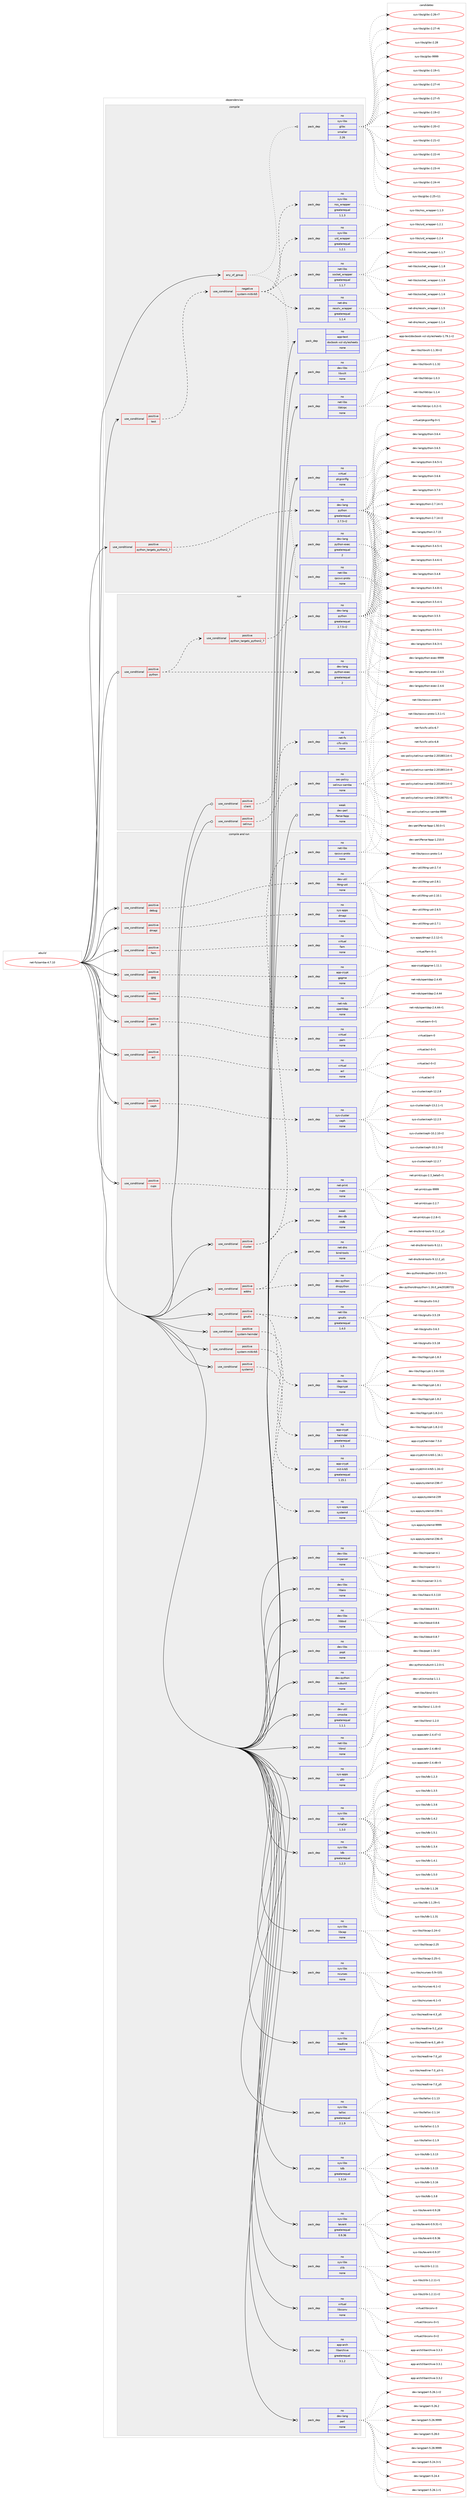 digraph prolog {

# *************
# Graph options
# *************

newrank=true;
concentrate=true;
compound=true;
graph [rankdir=LR,fontname=Helvetica,fontsize=10,ranksep=1.5];#, ranksep=2.5, nodesep=0.2];
edge  [arrowhead=vee];
node  [fontname=Helvetica,fontsize=10];

# **********
# The ebuild
# **********

subgraph cluster_leftcol {
color=gray;
rank=same;
label=<<i>ebuild</i>>;
id [label="net-fs/samba-4.7.10", color=red, width=4, href="../net-fs/samba-4.7.10.svg"];
}

# ****************
# The dependencies
# ****************

subgraph cluster_midcol {
color=gray;
label=<<i>dependencies</i>>;
subgraph cluster_compile {
fillcolor="#eeeeee";
style=filled;
label=<<i>compile</i>>;
subgraph any36 {
dependency3536 [label=<<TABLE BORDER="0" CELLBORDER="1" CELLSPACING="0" CELLPADDING="4"><TR><TD CELLPADDING="10">any_of_group</TD></TR></TABLE>>, shape=none, color=red];subgraph pack2296 {
dependency3537 [label=<<TABLE BORDER="0" CELLBORDER="1" CELLSPACING="0" CELLPADDING="4" WIDTH="220"><TR><TD ROWSPAN="6" CELLPADDING="30">pack_dep</TD></TR><TR><TD WIDTH="110">no</TD></TR><TR><TD>net-libs</TD></TR><TR><TD>rpcsvc-proto</TD></TR><TR><TD>none</TD></TR><TR><TD></TD></TR></TABLE>>, shape=none, color=blue];
}
dependency3536:e -> dependency3537:w [weight=20,style="dotted",arrowhead="oinv"];
subgraph pack2297 {
dependency3538 [label=<<TABLE BORDER="0" CELLBORDER="1" CELLSPACING="0" CELLPADDING="4" WIDTH="220"><TR><TD ROWSPAN="6" CELLPADDING="30">pack_dep</TD></TR><TR><TD WIDTH="110">no</TD></TR><TR><TD>sys-libs</TD></TR><TR><TD>glibc</TD></TR><TR><TD>smaller</TD></TR><TR><TD>2.26</TD></TR></TABLE>>, shape=none, color=blue];
}
dependency3536:e -> dependency3538:w [weight=20,style="dotted",arrowhead="oinv"];
}
id:e -> dependency3536:w [weight=20,style="solid",arrowhead="vee"];
subgraph cond1205 {
dependency3539 [label=<<TABLE BORDER="0" CELLBORDER="1" CELLSPACING="0" CELLPADDING="4"><TR><TD ROWSPAN="3" CELLPADDING="10">use_conditional</TD></TR><TR><TD>positive</TD></TR><TR><TD>python_targets_python2_7</TD></TR></TABLE>>, shape=none, color=red];
subgraph pack2298 {
dependency3540 [label=<<TABLE BORDER="0" CELLBORDER="1" CELLSPACING="0" CELLPADDING="4" WIDTH="220"><TR><TD ROWSPAN="6" CELLPADDING="30">pack_dep</TD></TR><TR><TD WIDTH="110">no</TD></TR><TR><TD>dev-lang</TD></TR><TR><TD>python</TD></TR><TR><TD>greaterequal</TD></TR><TR><TD>2.7.5-r2</TD></TR></TABLE>>, shape=none, color=blue];
}
dependency3539:e -> dependency3540:w [weight=20,style="dashed",arrowhead="vee"];
}
id:e -> dependency3539:w [weight=20,style="solid",arrowhead="vee"];
subgraph cond1206 {
dependency3541 [label=<<TABLE BORDER="0" CELLBORDER="1" CELLSPACING="0" CELLPADDING="4"><TR><TD ROWSPAN="3" CELLPADDING="10">use_conditional</TD></TR><TR><TD>positive</TD></TR><TR><TD>test</TD></TR></TABLE>>, shape=none, color=red];
subgraph cond1207 {
dependency3542 [label=<<TABLE BORDER="0" CELLBORDER="1" CELLSPACING="0" CELLPADDING="4"><TR><TD ROWSPAN="3" CELLPADDING="10">use_conditional</TD></TR><TR><TD>negative</TD></TR><TR><TD>system-mitkrb5</TD></TR></TABLE>>, shape=none, color=red];
subgraph pack2299 {
dependency3543 [label=<<TABLE BORDER="0" CELLBORDER="1" CELLSPACING="0" CELLPADDING="4" WIDTH="220"><TR><TD ROWSPAN="6" CELLPADDING="30">pack_dep</TD></TR><TR><TD WIDTH="110">no</TD></TR><TR><TD>sys-libs</TD></TR><TR><TD>nss_wrapper</TD></TR><TR><TD>greaterequal</TD></TR><TR><TD>1.1.3</TD></TR></TABLE>>, shape=none, color=blue];
}
dependency3542:e -> dependency3543:w [weight=20,style="dashed",arrowhead="vee"];
subgraph pack2300 {
dependency3544 [label=<<TABLE BORDER="0" CELLBORDER="1" CELLSPACING="0" CELLPADDING="4" WIDTH="220"><TR><TD ROWSPAN="6" CELLPADDING="30">pack_dep</TD></TR><TR><TD WIDTH="110">no</TD></TR><TR><TD>net-dns</TD></TR><TR><TD>resolv_wrapper</TD></TR><TR><TD>greaterequal</TD></TR><TR><TD>1.1.4</TD></TR></TABLE>>, shape=none, color=blue];
}
dependency3542:e -> dependency3544:w [weight=20,style="dashed",arrowhead="vee"];
subgraph pack2301 {
dependency3545 [label=<<TABLE BORDER="0" CELLBORDER="1" CELLSPACING="0" CELLPADDING="4" WIDTH="220"><TR><TD ROWSPAN="6" CELLPADDING="30">pack_dep</TD></TR><TR><TD WIDTH="110">no</TD></TR><TR><TD>net-libs</TD></TR><TR><TD>socket_wrapper</TD></TR><TR><TD>greaterequal</TD></TR><TR><TD>1.1.7</TD></TR></TABLE>>, shape=none, color=blue];
}
dependency3542:e -> dependency3545:w [weight=20,style="dashed",arrowhead="vee"];
subgraph pack2302 {
dependency3546 [label=<<TABLE BORDER="0" CELLBORDER="1" CELLSPACING="0" CELLPADDING="4" WIDTH="220"><TR><TD ROWSPAN="6" CELLPADDING="30">pack_dep</TD></TR><TR><TD WIDTH="110">no</TD></TR><TR><TD>sys-libs</TD></TR><TR><TD>uid_wrapper</TD></TR><TR><TD>greaterequal</TD></TR><TR><TD>1.2.1</TD></TR></TABLE>>, shape=none, color=blue];
}
dependency3542:e -> dependency3546:w [weight=20,style="dashed",arrowhead="vee"];
}
dependency3541:e -> dependency3542:w [weight=20,style="dashed",arrowhead="vee"];
}
id:e -> dependency3541:w [weight=20,style="solid",arrowhead="vee"];
subgraph pack2303 {
dependency3547 [label=<<TABLE BORDER="0" CELLBORDER="1" CELLSPACING="0" CELLPADDING="4" WIDTH="220"><TR><TD ROWSPAN="6" CELLPADDING="30">pack_dep</TD></TR><TR><TD WIDTH="110">no</TD></TR><TR><TD>app-text</TD></TR><TR><TD>docbook-xsl-stylesheets</TD></TR><TR><TD>none</TD></TR><TR><TD></TD></TR></TABLE>>, shape=none, color=blue];
}
id:e -> dependency3547:w [weight=20,style="solid",arrowhead="vee"];
subgraph pack2304 {
dependency3548 [label=<<TABLE BORDER="0" CELLBORDER="1" CELLSPACING="0" CELLPADDING="4" WIDTH="220"><TR><TD ROWSPAN="6" CELLPADDING="30">pack_dep</TD></TR><TR><TD WIDTH="110">no</TD></TR><TR><TD>dev-lang</TD></TR><TR><TD>python-exec</TD></TR><TR><TD>greaterequal</TD></TR><TR><TD>2</TD></TR></TABLE>>, shape=none, color=blue];
}
id:e -> dependency3548:w [weight=20,style="solid",arrowhead="vee"];
subgraph pack2305 {
dependency3549 [label=<<TABLE BORDER="0" CELLBORDER="1" CELLSPACING="0" CELLPADDING="4" WIDTH="220"><TR><TD ROWSPAN="6" CELLPADDING="30">pack_dep</TD></TR><TR><TD WIDTH="110">no</TD></TR><TR><TD>dev-libs</TD></TR><TR><TD>libxslt</TD></TR><TR><TD>none</TD></TR><TR><TD></TD></TR></TABLE>>, shape=none, color=blue];
}
id:e -> dependency3549:w [weight=20,style="solid",arrowhead="vee"];
subgraph pack2306 {
dependency3550 [label=<<TABLE BORDER="0" CELLBORDER="1" CELLSPACING="0" CELLPADDING="4" WIDTH="220"><TR><TD ROWSPAN="6" CELLPADDING="30">pack_dep</TD></TR><TR><TD WIDTH="110">no</TD></TR><TR><TD>net-libs</TD></TR><TR><TD>libtirpc</TD></TR><TR><TD>none</TD></TR><TR><TD></TD></TR></TABLE>>, shape=none, color=blue];
}
id:e -> dependency3550:w [weight=20,style="solid",arrowhead="vee"];
subgraph pack2307 {
dependency3551 [label=<<TABLE BORDER="0" CELLBORDER="1" CELLSPACING="0" CELLPADDING="4" WIDTH="220"><TR><TD ROWSPAN="6" CELLPADDING="30">pack_dep</TD></TR><TR><TD WIDTH="110">no</TD></TR><TR><TD>virtual</TD></TR><TR><TD>pkgconfig</TD></TR><TR><TD>none</TD></TR><TR><TD></TD></TR></TABLE>>, shape=none, color=blue];
}
id:e -> dependency3551:w [weight=20,style="solid",arrowhead="vee"];
}
subgraph cluster_compileandrun {
fillcolor="#eeeeee";
style=filled;
label=<<i>compile and run</i>>;
subgraph cond1208 {
dependency3552 [label=<<TABLE BORDER="0" CELLBORDER="1" CELLSPACING="0" CELLPADDING="4"><TR><TD ROWSPAN="3" CELLPADDING="10">use_conditional</TD></TR><TR><TD>positive</TD></TR><TR><TD>acl</TD></TR></TABLE>>, shape=none, color=red];
subgraph pack2308 {
dependency3553 [label=<<TABLE BORDER="0" CELLBORDER="1" CELLSPACING="0" CELLPADDING="4" WIDTH="220"><TR><TD ROWSPAN="6" CELLPADDING="30">pack_dep</TD></TR><TR><TD WIDTH="110">no</TD></TR><TR><TD>virtual</TD></TR><TR><TD>acl</TD></TR><TR><TD>none</TD></TR><TR><TD></TD></TR></TABLE>>, shape=none, color=blue];
}
dependency3552:e -> dependency3553:w [weight=20,style="dashed",arrowhead="vee"];
}
id:e -> dependency3552:w [weight=20,style="solid",arrowhead="odotvee"];
subgraph cond1209 {
dependency3554 [label=<<TABLE BORDER="0" CELLBORDER="1" CELLSPACING="0" CELLPADDING="4"><TR><TD ROWSPAN="3" CELLPADDING="10">use_conditional</TD></TR><TR><TD>positive</TD></TR><TR><TD>addns</TD></TR></TABLE>>, shape=none, color=red];
subgraph pack2309 {
dependency3555 [label=<<TABLE BORDER="0" CELLBORDER="1" CELLSPACING="0" CELLPADDING="4" WIDTH="220"><TR><TD ROWSPAN="6" CELLPADDING="30">pack_dep</TD></TR><TR><TD WIDTH="110">no</TD></TR><TR><TD>net-dns</TD></TR><TR><TD>bind-tools</TD></TR><TR><TD>none</TD></TR><TR><TD></TD></TR></TABLE>>, shape=none, color=blue];
}
dependency3554:e -> dependency3555:w [weight=20,style="dashed",arrowhead="vee"];
subgraph pack2310 {
dependency3556 [label=<<TABLE BORDER="0" CELLBORDER="1" CELLSPACING="0" CELLPADDING="4" WIDTH="220"><TR><TD ROWSPAN="6" CELLPADDING="30">pack_dep</TD></TR><TR><TD WIDTH="110">no</TD></TR><TR><TD>dev-python</TD></TR><TR><TD>dnspython</TD></TR><TR><TD>none</TD></TR><TR><TD></TD></TR></TABLE>>, shape=none, color=blue];
}
dependency3554:e -> dependency3556:w [weight=20,style="dashed",arrowhead="vee"];
}
id:e -> dependency3554:w [weight=20,style="solid",arrowhead="odotvee"];
subgraph cond1210 {
dependency3557 [label=<<TABLE BORDER="0" CELLBORDER="1" CELLSPACING="0" CELLPADDING="4"><TR><TD ROWSPAN="3" CELLPADDING="10">use_conditional</TD></TR><TR><TD>positive</TD></TR><TR><TD>ceph</TD></TR></TABLE>>, shape=none, color=red];
subgraph pack2311 {
dependency3558 [label=<<TABLE BORDER="0" CELLBORDER="1" CELLSPACING="0" CELLPADDING="4" WIDTH="220"><TR><TD ROWSPAN="6" CELLPADDING="30">pack_dep</TD></TR><TR><TD WIDTH="110">no</TD></TR><TR><TD>sys-cluster</TD></TR><TR><TD>ceph</TD></TR><TR><TD>none</TD></TR><TR><TD></TD></TR></TABLE>>, shape=none, color=blue];
}
dependency3557:e -> dependency3558:w [weight=20,style="dashed",arrowhead="vee"];
}
id:e -> dependency3557:w [weight=20,style="solid",arrowhead="odotvee"];
subgraph cond1211 {
dependency3559 [label=<<TABLE BORDER="0" CELLBORDER="1" CELLSPACING="0" CELLPADDING="4"><TR><TD ROWSPAN="3" CELLPADDING="10">use_conditional</TD></TR><TR><TD>positive</TD></TR><TR><TD>cluster</TD></TR></TABLE>>, shape=none, color=red];
subgraph pack2312 {
dependency3560 [label=<<TABLE BORDER="0" CELLBORDER="1" CELLSPACING="0" CELLPADDING="4" WIDTH="220"><TR><TD ROWSPAN="6" CELLPADDING="30">pack_dep</TD></TR><TR><TD WIDTH="110">no</TD></TR><TR><TD>net-libs</TD></TR><TR><TD>rpcsvc-proto</TD></TR><TR><TD>none</TD></TR><TR><TD></TD></TR></TABLE>>, shape=none, color=blue];
}
dependency3559:e -> dependency3560:w [weight=20,style="dashed",arrowhead="vee"];
subgraph pack2313 {
dependency3561 [label=<<TABLE BORDER="0" CELLBORDER="1" CELLSPACING="0" CELLPADDING="4" WIDTH="220"><TR><TD ROWSPAN="6" CELLPADDING="30">pack_dep</TD></TR><TR><TD WIDTH="110">weak</TD></TR><TR><TD>dev-db</TD></TR><TR><TD>ctdb</TD></TR><TR><TD>none</TD></TR><TR><TD></TD></TR></TABLE>>, shape=none, color=blue];
}
dependency3559:e -> dependency3561:w [weight=20,style="dashed",arrowhead="vee"];
}
id:e -> dependency3559:w [weight=20,style="solid",arrowhead="odotvee"];
subgraph cond1212 {
dependency3562 [label=<<TABLE BORDER="0" CELLBORDER="1" CELLSPACING="0" CELLPADDING="4"><TR><TD ROWSPAN="3" CELLPADDING="10">use_conditional</TD></TR><TR><TD>positive</TD></TR><TR><TD>cups</TD></TR></TABLE>>, shape=none, color=red];
subgraph pack2314 {
dependency3563 [label=<<TABLE BORDER="0" CELLBORDER="1" CELLSPACING="0" CELLPADDING="4" WIDTH="220"><TR><TD ROWSPAN="6" CELLPADDING="30">pack_dep</TD></TR><TR><TD WIDTH="110">no</TD></TR><TR><TD>net-print</TD></TR><TR><TD>cups</TD></TR><TR><TD>none</TD></TR><TR><TD></TD></TR></TABLE>>, shape=none, color=blue];
}
dependency3562:e -> dependency3563:w [weight=20,style="dashed",arrowhead="vee"];
}
id:e -> dependency3562:w [weight=20,style="solid",arrowhead="odotvee"];
subgraph cond1213 {
dependency3564 [label=<<TABLE BORDER="0" CELLBORDER="1" CELLSPACING="0" CELLPADDING="4"><TR><TD ROWSPAN="3" CELLPADDING="10">use_conditional</TD></TR><TR><TD>positive</TD></TR><TR><TD>debug</TD></TR></TABLE>>, shape=none, color=red];
subgraph pack2315 {
dependency3565 [label=<<TABLE BORDER="0" CELLBORDER="1" CELLSPACING="0" CELLPADDING="4" WIDTH="220"><TR><TD ROWSPAN="6" CELLPADDING="30">pack_dep</TD></TR><TR><TD WIDTH="110">no</TD></TR><TR><TD>dev-util</TD></TR><TR><TD>lttng-ust</TD></TR><TR><TD>none</TD></TR><TR><TD></TD></TR></TABLE>>, shape=none, color=blue];
}
dependency3564:e -> dependency3565:w [weight=20,style="dashed",arrowhead="vee"];
}
id:e -> dependency3564:w [weight=20,style="solid",arrowhead="odotvee"];
subgraph cond1214 {
dependency3566 [label=<<TABLE BORDER="0" CELLBORDER="1" CELLSPACING="0" CELLPADDING="4"><TR><TD ROWSPAN="3" CELLPADDING="10">use_conditional</TD></TR><TR><TD>positive</TD></TR><TR><TD>dmapi</TD></TR></TABLE>>, shape=none, color=red];
subgraph pack2316 {
dependency3567 [label=<<TABLE BORDER="0" CELLBORDER="1" CELLSPACING="0" CELLPADDING="4" WIDTH="220"><TR><TD ROWSPAN="6" CELLPADDING="30">pack_dep</TD></TR><TR><TD WIDTH="110">no</TD></TR><TR><TD>sys-apps</TD></TR><TR><TD>dmapi</TD></TR><TR><TD>none</TD></TR><TR><TD></TD></TR></TABLE>>, shape=none, color=blue];
}
dependency3566:e -> dependency3567:w [weight=20,style="dashed",arrowhead="vee"];
}
id:e -> dependency3566:w [weight=20,style="solid",arrowhead="odotvee"];
subgraph cond1215 {
dependency3568 [label=<<TABLE BORDER="0" CELLBORDER="1" CELLSPACING="0" CELLPADDING="4"><TR><TD ROWSPAN="3" CELLPADDING="10">use_conditional</TD></TR><TR><TD>positive</TD></TR><TR><TD>fam</TD></TR></TABLE>>, shape=none, color=red];
subgraph pack2317 {
dependency3569 [label=<<TABLE BORDER="0" CELLBORDER="1" CELLSPACING="0" CELLPADDING="4" WIDTH="220"><TR><TD ROWSPAN="6" CELLPADDING="30">pack_dep</TD></TR><TR><TD WIDTH="110">no</TD></TR><TR><TD>virtual</TD></TR><TR><TD>fam</TD></TR><TR><TD>none</TD></TR><TR><TD></TD></TR></TABLE>>, shape=none, color=blue];
}
dependency3568:e -> dependency3569:w [weight=20,style="dashed",arrowhead="vee"];
}
id:e -> dependency3568:w [weight=20,style="solid",arrowhead="odotvee"];
subgraph cond1216 {
dependency3570 [label=<<TABLE BORDER="0" CELLBORDER="1" CELLSPACING="0" CELLPADDING="4"><TR><TD ROWSPAN="3" CELLPADDING="10">use_conditional</TD></TR><TR><TD>positive</TD></TR><TR><TD>gnutls</TD></TR></TABLE>>, shape=none, color=red];
subgraph pack2318 {
dependency3571 [label=<<TABLE BORDER="0" CELLBORDER="1" CELLSPACING="0" CELLPADDING="4" WIDTH="220"><TR><TD ROWSPAN="6" CELLPADDING="30">pack_dep</TD></TR><TR><TD WIDTH="110">no</TD></TR><TR><TD>dev-libs</TD></TR><TR><TD>libgcrypt</TD></TR><TR><TD>none</TD></TR><TR><TD></TD></TR></TABLE>>, shape=none, color=blue];
}
dependency3570:e -> dependency3571:w [weight=20,style="dashed",arrowhead="vee"];
subgraph pack2319 {
dependency3572 [label=<<TABLE BORDER="0" CELLBORDER="1" CELLSPACING="0" CELLPADDING="4" WIDTH="220"><TR><TD ROWSPAN="6" CELLPADDING="30">pack_dep</TD></TR><TR><TD WIDTH="110">no</TD></TR><TR><TD>net-libs</TD></TR><TR><TD>gnutls</TD></TR><TR><TD>greaterequal</TD></TR><TR><TD>1.4.0</TD></TR></TABLE>>, shape=none, color=blue];
}
dependency3570:e -> dependency3572:w [weight=20,style="dashed",arrowhead="vee"];
}
id:e -> dependency3570:w [weight=20,style="solid",arrowhead="odotvee"];
subgraph cond1217 {
dependency3573 [label=<<TABLE BORDER="0" CELLBORDER="1" CELLSPACING="0" CELLPADDING="4"><TR><TD ROWSPAN="3" CELLPADDING="10">use_conditional</TD></TR><TR><TD>positive</TD></TR><TR><TD>gpg</TD></TR></TABLE>>, shape=none, color=red];
subgraph pack2320 {
dependency3574 [label=<<TABLE BORDER="0" CELLBORDER="1" CELLSPACING="0" CELLPADDING="4" WIDTH="220"><TR><TD ROWSPAN="6" CELLPADDING="30">pack_dep</TD></TR><TR><TD WIDTH="110">no</TD></TR><TR><TD>app-crypt</TD></TR><TR><TD>gpgme</TD></TR><TR><TD>none</TD></TR><TR><TD></TD></TR></TABLE>>, shape=none, color=blue];
}
dependency3573:e -> dependency3574:w [weight=20,style="dashed",arrowhead="vee"];
}
id:e -> dependency3573:w [weight=20,style="solid",arrowhead="odotvee"];
subgraph cond1218 {
dependency3575 [label=<<TABLE BORDER="0" CELLBORDER="1" CELLSPACING="0" CELLPADDING="4"><TR><TD ROWSPAN="3" CELLPADDING="10">use_conditional</TD></TR><TR><TD>positive</TD></TR><TR><TD>ldap</TD></TR></TABLE>>, shape=none, color=red];
subgraph pack2321 {
dependency3576 [label=<<TABLE BORDER="0" CELLBORDER="1" CELLSPACING="0" CELLPADDING="4" WIDTH="220"><TR><TD ROWSPAN="6" CELLPADDING="30">pack_dep</TD></TR><TR><TD WIDTH="110">no</TD></TR><TR><TD>net-nds</TD></TR><TR><TD>openldap</TD></TR><TR><TD>none</TD></TR><TR><TD></TD></TR></TABLE>>, shape=none, color=blue];
}
dependency3575:e -> dependency3576:w [weight=20,style="dashed",arrowhead="vee"];
}
id:e -> dependency3575:w [weight=20,style="solid",arrowhead="odotvee"];
subgraph cond1219 {
dependency3577 [label=<<TABLE BORDER="0" CELLBORDER="1" CELLSPACING="0" CELLPADDING="4"><TR><TD ROWSPAN="3" CELLPADDING="10">use_conditional</TD></TR><TR><TD>positive</TD></TR><TR><TD>pam</TD></TR></TABLE>>, shape=none, color=red];
subgraph pack2322 {
dependency3578 [label=<<TABLE BORDER="0" CELLBORDER="1" CELLSPACING="0" CELLPADDING="4" WIDTH="220"><TR><TD ROWSPAN="6" CELLPADDING="30">pack_dep</TD></TR><TR><TD WIDTH="110">no</TD></TR><TR><TD>virtual</TD></TR><TR><TD>pam</TD></TR><TR><TD>none</TD></TR><TR><TD></TD></TR></TABLE>>, shape=none, color=blue];
}
dependency3577:e -> dependency3578:w [weight=20,style="dashed",arrowhead="vee"];
}
id:e -> dependency3577:w [weight=20,style="solid",arrowhead="odotvee"];
subgraph cond1220 {
dependency3579 [label=<<TABLE BORDER="0" CELLBORDER="1" CELLSPACING="0" CELLPADDING="4"><TR><TD ROWSPAN="3" CELLPADDING="10">use_conditional</TD></TR><TR><TD>positive</TD></TR><TR><TD>system-heimdal</TD></TR></TABLE>>, shape=none, color=red];
subgraph pack2323 {
dependency3580 [label=<<TABLE BORDER="0" CELLBORDER="1" CELLSPACING="0" CELLPADDING="4" WIDTH="220"><TR><TD ROWSPAN="6" CELLPADDING="30">pack_dep</TD></TR><TR><TD WIDTH="110">no</TD></TR><TR><TD>app-crypt</TD></TR><TR><TD>heimdal</TD></TR><TR><TD>greaterequal</TD></TR><TR><TD>1.5</TD></TR></TABLE>>, shape=none, color=blue];
}
dependency3579:e -> dependency3580:w [weight=20,style="dashed",arrowhead="vee"];
}
id:e -> dependency3579:w [weight=20,style="solid",arrowhead="odotvee"];
subgraph cond1221 {
dependency3581 [label=<<TABLE BORDER="0" CELLBORDER="1" CELLSPACING="0" CELLPADDING="4"><TR><TD ROWSPAN="3" CELLPADDING="10">use_conditional</TD></TR><TR><TD>positive</TD></TR><TR><TD>system-mitkrb5</TD></TR></TABLE>>, shape=none, color=red];
subgraph pack2324 {
dependency3582 [label=<<TABLE BORDER="0" CELLBORDER="1" CELLSPACING="0" CELLPADDING="4" WIDTH="220"><TR><TD ROWSPAN="6" CELLPADDING="30">pack_dep</TD></TR><TR><TD WIDTH="110">no</TD></TR><TR><TD>app-crypt</TD></TR><TR><TD>mit-krb5</TD></TR><TR><TD>greaterequal</TD></TR><TR><TD>1.15.1</TD></TR></TABLE>>, shape=none, color=blue];
}
dependency3581:e -> dependency3582:w [weight=20,style="dashed",arrowhead="vee"];
}
id:e -> dependency3581:w [weight=20,style="solid",arrowhead="odotvee"];
subgraph cond1222 {
dependency3583 [label=<<TABLE BORDER="0" CELLBORDER="1" CELLSPACING="0" CELLPADDING="4"><TR><TD ROWSPAN="3" CELLPADDING="10">use_conditional</TD></TR><TR><TD>positive</TD></TR><TR><TD>systemd</TD></TR></TABLE>>, shape=none, color=red];
subgraph pack2325 {
dependency3584 [label=<<TABLE BORDER="0" CELLBORDER="1" CELLSPACING="0" CELLPADDING="4" WIDTH="220"><TR><TD ROWSPAN="6" CELLPADDING="30">pack_dep</TD></TR><TR><TD WIDTH="110">no</TD></TR><TR><TD>sys-apps</TD></TR><TR><TD>systemd</TD></TR><TR><TD>none</TD></TR><TR><TD></TD></TR></TABLE>>, shape=none, color=blue];
}
dependency3583:e -> dependency3584:w [weight=20,style="dashed",arrowhead="vee"];
}
id:e -> dependency3583:w [weight=20,style="solid",arrowhead="odotvee"];
subgraph pack2326 {
dependency3585 [label=<<TABLE BORDER="0" CELLBORDER="1" CELLSPACING="0" CELLPADDING="4" WIDTH="220"><TR><TD ROWSPAN="6" CELLPADDING="30">pack_dep</TD></TR><TR><TD WIDTH="110">no</TD></TR><TR><TD>app-arch</TD></TR><TR><TD>libarchive</TD></TR><TR><TD>greaterequal</TD></TR><TR><TD>3.1.2</TD></TR></TABLE>>, shape=none, color=blue];
}
id:e -> dependency3585:w [weight=20,style="solid",arrowhead="odotvee"];
subgraph pack2327 {
dependency3586 [label=<<TABLE BORDER="0" CELLBORDER="1" CELLSPACING="0" CELLPADDING="4" WIDTH="220"><TR><TD ROWSPAN="6" CELLPADDING="30">pack_dep</TD></TR><TR><TD WIDTH="110">no</TD></TR><TR><TD>dev-lang</TD></TR><TR><TD>perl</TD></TR><TR><TD>none</TD></TR><TR><TD></TD></TR></TABLE>>, shape=none, color=blue];
}
id:e -> dependency3586:w [weight=20,style="solid",arrowhead="odotvee"];
subgraph pack2328 {
dependency3587 [label=<<TABLE BORDER="0" CELLBORDER="1" CELLSPACING="0" CELLPADDING="4" WIDTH="220"><TR><TD ROWSPAN="6" CELLPADDING="30">pack_dep</TD></TR><TR><TD WIDTH="110">no</TD></TR><TR><TD>dev-libs</TD></TR><TR><TD>iniparser</TD></TR><TR><TD>none</TD></TR><TR><TD></TD></TR></TABLE>>, shape=none, color=blue];
}
id:e -> dependency3587:w [weight=20,style="solid",arrowhead="odotvee"];
subgraph pack2329 {
dependency3588 [label=<<TABLE BORDER="0" CELLBORDER="1" CELLSPACING="0" CELLPADDING="4" WIDTH="220"><TR><TD ROWSPAN="6" CELLPADDING="30">pack_dep</TD></TR><TR><TD WIDTH="110">no</TD></TR><TR><TD>dev-libs</TD></TR><TR><TD>libaio</TD></TR><TR><TD>none</TD></TR><TR><TD></TD></TR></TABLE>>, shape=none, color=blue];
}
id:e -> dependency3588:w [weight=20,style="solid",arrowhead="odotvee"];
subgraph pack2330 {
dependency3589 [label=<<TABLE BORDER="0" CELLBORDER="1" CELLSPACING="0" CELLPADDING="4" WIDTH="220"><TR><TD ROWSPAN="6" CELLPADDING="30">pack_dep</TD></TR><TR><TD WIDTH="110">no</TD></TR><TR><TD>dev-libs</TD></TR><TR><TD>libbsd</TD></TR><TR><TD>none</TD></TR><TR><TD></TD></TR></TABLE>>, shape=none, color=blue];
}
id:e -> dependency3589:w [weight=20,style="solid",arrowhead="odotvee"];
subgraph pack2331 {
dependency3590 [label=<<TABLE BORDER="0" CELLBORDER="1" CELLSPACING="0" CELLPADDING="4" WIDTH="220"><TR><TD ROWSPAN="6" CELLPADDING="30">pack_dep</TD></TR><TR><TD WIDTH="110">no</TD></TR><TR><TD>dev-libs</TD></TR><TR><TD>popt</TD></TR><TR><TD>none</TD></TR><TR><TD></TD></TR></TABLE>>, shape=none, color=blue];
}
id:e -> dependency3590:w [weight=20,style="solid",arrowhead="odotvee"];
subgraph pack2332 {
dependency3591 [label=<<TABLE BORDER="0" CELLBORDER="1" CELLSPACING="0" CELLPADDING="4" WIDTH="220"><TR><TD ROWSPAN="6" CELLPADDING="30">pack_dep</TD></TR><TR><TD WIDTH="110">no</TD></TR><TR><TD>dev-python</TD></TR><TR><TD>subunit</TD></TR><TR><TD>none</TD></TR><TR><TD></TD></TR></TABLE>>, shape=none, color=blue];
}
id:e -> dependency3591:w [weight=20,style="solid",arrowhead="odotvee"];
subgraph pack2333 {
dependency3592 [label=<<TABLE BORDER="0" CELLBORDER="1" CELLSPACING="0" CELLPADDING="4" WIDTH="220"><TR><TD ROWSPAN="6" CELLPADDING="30">pack_dep</TD></TR><TR><TD WIDTH="110">no</TD></TR><TR><TD>dev-util</TD></TR><TR><TD>cmocka</TD></TR><TR><TD>greaterequal</TD></TR><TR><TD>1.1.1</TD></TR></TABLE>>, shape=none, color=blue];
}
id:e -> dependency3592:w [weight=20,style="solid",arrowhead="odotvee"];
subgraph pack2334 {
dependency3593 [label=<<TABLE BORDER="0" CELLBORDER="1" CELLSPACING="0" CELLPADDING="4" WIDTH="220"><TR><TD ROWSPAN="6" CELLPADDING="30">pack_dep</TD></TR><TR><TD WIDTH="110">no</TD></TR><TR><TD>net-libs</TD></TR><TR><TD>libnsl</TD></TR><TR><TD>none</TD></TR><TR><TD></TD></TR></TABLE>>, shape=none, color=blue];
}
id:e -> dependency3593:w [weight=20,style="solid",arrowhead="odotvee"];
subgraph pack2335 {
dependency3594 [label=<<TABLE BORDER="0" CELLBORDER="1" CELLSPACING="0" CELLPADDING="4" WIDTH="220"><TR><TD ROWSPAN="6" CELLPADDING="30">pack_dep</TD></TR><TR><TD WIDTH="110">no</TD></TR><TR><TD>sys-apps</TD></TR><TR><TD>attr</TD></TR><TR><TD>none</TD></TR><TR><TD></TD></TR></TABLE>>, shape=none, color=blue];
}
id:e -> dependency3594:w [weight=20,style="solid",arrowhead="odotvee"];
subgraph pack2336 {
dependency3595 [label=<<TABLE BORDER="0" CELLBORDER="1" CELLSPACING="0" CELLPADDING="4" WIDTH="220"><TR><TD ROWSPAN="6" CELLPADDING="30">pack_dep</TD></TR><TR><TD WIDTH="110">no</TD></TR><TR><TD>sys-libs</TD></TR><TR><TD>ldb</TD></TR><TR><TD>greaterequal</TD></TR><TR><TD>1.2.3</TD></TR></TABLE>>, shape=none, color=blue];
}
id:e -> dependency3595:w [weight=20,style="solid",arrowhead="odotvee"];
subgraph pack2337 {
dependency3596 [label=<<TABLE BORDER="0" CELLBORDER="1" CELLSPACING="0" CELLPADDING="4" WIDTH="220"><TR><TD ROWSPAN="6" CELLPADDING="30">pack_dep</TD></TR><TR><TD WIDTH="110">no</TD></TR><TR><TD>sys-libs</TD></TR><TR><TD>ldb</TD></TR><TR><TD>smaller</TD></TR><TR><TD>1.3.0</TD></TR></TABLE>>, shape=none, color=blue];
}
id:e -> dependency3596:w [weight=20,style="solid",arrowhead="odotvee"];
subgraph pack2338 {
dependency3597 [label=<<TABLE BORDER="0" CELLBORDER="1" CELLSPACING="0" CELLPADDING="4" WIDTH="220"><TR><TD ROWSPAN="6" CELLPADDING="30">pack_dep</TD></TR><TR><TD WIDTH="110">no</TD></TR><TR><TD>sys-libs</TD></TR><TR><TD>libcap</TD></TR><TR><TD>none</TD></TR><TR><TD></TD></TR></TABLE>>, shape=none, color=blue];
}
id:e -> dependency3597:w [weight=20,style="solid",arrowhead="odotvee"];
subgraph pack2339 {
dependency3598 [label=<<TABLE BORDER="0" CELLBORDER="1" CELLSPACING="0" CELLPADDING="4" WIDTH="220"><TR><TD ROWSPAN="6" CELLPADDING="30">pack_dep</TD></TR><TR><TD WIDTH="110">no</TD></TR><TR><TD>sys-libs</TD></TR><TR><TD>ncurses</TD></TR><TR><TD>none</TD></TR><TR><TD></TD></TR></TABLE>>, shape=none, color=blue];
}
id:e -> dependency3598:w [weight=20,style="solid",arrowhead="odotvee"];
subgraph pack2340 {
dependency3599 [label=<<TABLE BORDER="0" CELLBORDER="1" CELLSPACING="0" CELLPADDING="4" WIDTH="220"><TR><TD ROWSPAN="6" CELLPADDING="30">pack_dep</TD></TR><TR><TD WIDTH="110">no</TD></TR><TR><TD>sys-libs</TD></TR><TR><TD>readline</TD></TR><TR><TD>none</TD></TR><TR><TD></TD></TR></TABLE>>, shape=none, color=blue];
}
id:e -> dependency3599:w [weight=20,style="solid",arrowhead="odotvee"];
subgraph pack2341 {
dependency3600 [label=<<TABLE BORDER="0" CELLBORDER="1" CELLSPACING="0" CELLPADDING="4" WIDTH="220"><TR><TD ROWSPAN="6" CELLPADDING="30">pack_dep</TD></TR><TR><TD WIDTH="110">no</TD></TR><TR><TD>sys-libs</TD></TR><TR><TD>talloc</TD></TR><TR><TD>greaterequal</TD></TR><TR><TD>2.1.9</TD></TR></TABLE>>, shape=none, color=blue];
}
id:e -> dependency3600:w [weight=20,style="solid",arrowhead="odotvee"];
subgraph pack2342 {
dependency3601 [label=<<TABLE BORDER="0" CELLBORDER="1" CELLSPACING="0" CELLPADDING="4" WIDTH="220"><TR><TD ROWSPAN="6" CELLPADDING="30">pack_dep</TD></TR><TR><TD WIDTH="110">no</TD></TR><TR><TD>sys-libs</TD></TR><TR><TD>tdb</TD></TR><TR><TD>greaterequal</TD></TR><TR><TD>1.3.14</TD></TR></TABLE>>, shape=none, color=blue];
}
id:e -> dependency3601:w [weight=20,style="solid",arrowhead="odotvee"];
subgraph pack2343 {
dependency3602 [label=<<TABLE BORDER="0" CELLBORDER="1" CELLSPACING="0" CELLPADDING="4" WIDTH="220"><TR><TD ROWSPAN="6" CELLPADDING="30">pack_dep</TD></TR><TR><TD WIDTH="110">no</TD></TR><TR><TD>sys-libs</TD></TR><TR><TD>tevent</TD></TR><TR><TD>greaterequal</TD></TR><TR><TD>0.9.36</TD></TR></TABLE>>, shape=none, color=blue];
}
id:e -> dependency3602:w [weight=20,style="solid",arrowhead="odotvee"];
subgraph pack2344 {
dependency3603 [label=<<TABLE BORDER="0" CELLBORDER="1" CELLSPACING="0" CELLPADDING="4" WIDTH="220"><TR><TD ROWSPAN="6" CELLPADDING="30">pack_dep</TD></TR><TR><TD WIDTH="110">no</TD></TR><TR><TD>sys-libs</TD></TR><TR><TD>zlib</TD></TR><TR><TD>none</TD></TR><TR><TD></TD></TR></TABLE>>, shape=none, color=blue];
}
id:e -> dependency3603:w [weight=20,style="solid",arrowhead="odotvee"];
subgraph pack2345 {
dependency3604 [label=<<TABLE BORDER="0" CELLBORDER="1" CELLSPACING="0" CELLPADDING="4" WIDTH="220"><TR><TD ROWSPAN="6" CELLPADDING="30">pack_dep</TD></TR><TR><TD WIDTH="110">no</TD></TR><TR><TD>virtual</TD></TR><TR><TD>libiconv</TD></TR><TR><TD>none</TD></TR><TR><TD></TD></TR></TABLE>>, shape=none, color=blue];
}
id:e -> dependency3604:w [weight=20,style="solid",arrowhead="odotvee"];
}
subgraph cluster_run {
fillcolor="#eeeeee";
style=filled;
label=<<i>run</i>>;
subgraph cond1223 {
dependency3605 [label=<<TABLE BORDER="0" CELLBORDER="1" CELLSPACING="0" CELLPADDING="4"><TR><TD ROWSPAN="3" CELLPADDING="10">use_conditional</TD></TR><TR><TD>positive</TD></TR><TR><TD>client</TD></TR></TABLE>>, shape=none, color=red];
subgraph pack2346 {
dependency3606 [label=<<TABLE BORDER="0" CELLBORDER="1" CELLSPACING="0" CELLPADDING="4" WIDTH="220"><TR><TD ROWSPAN="6" CELLPADDING="30">pack_dep</TD></TR><TR><TD WIDTH="110">no</TD></TR><TR><TD>net-fs</TD></TR><TR><TD>cifs-utils</TD></TR><TR><TD>none</TD></TR><TR><TD></TD></TR></TABLE>>, shape=none, color=blue];
}
dependency3605:e -> dependency3606:w [weight=20,style="dashed",arrowhead="vee"];
}
id:e -> dependency3605:w [weight=20,style="solid",arrowhead="odot"];
subgraph cond1224 {
dependency3607 [label=<<TABLE BORDER="0" CELLBORDER="1" CELLSPACING="0" CELLPADDING="4"><TR><TD ROWSPAN="3" CELLPADDING="10">use_conditional</TD></TR><TR><TD>positive</TD></TR><TR><TD>python</TD></TR></TABLE>>, shape=none, color=red];
subgraph cond1225 {
dependency3608 [label=<<TABLE BORDER="0" CELLBORDER="1" CELLSPACING="0" CELLPADDING="4"><TR><TD ROWSPAN="3" CELLPADDING="10">use_conditional</TD></TR><TR><TD>positive</TD></TR><TR><TD>python_targets_python2_7</TD></TR></TABLE>>, shape=none, color=red];
subgraph pack2347 {
dependency3609 [label=<<TABLE BORDER="0" CELLBORDER="1" CELLSPACING="0" CELLPADDING="4" WIDTH="220"><TR><TD ROWSPAN="6" CELLPADDING="30">pack_dep</TD></TR><TR><TD WIDTH="110">no</TD></TR><TR><TD>dev-lang</TD></TR><TR><TD>python</TD></TR><TR><TD>greaterequal</TD></TR><TR><TD>2.7.5-r2</TD></TR></TABLE>>, shape=none, color=blue];
}
dependency3608:e -> dependency3609:w [weight=20,style="dashed",arrowhead="vee"];
}
dependency3607:e -> dependency3608:w [weight=20,style="dashed",arrowhead="vee"];
subgraph pack2348 {
dependency3610 [label=<<TABLE BORDER="0" CELLBORDER="1" CELLSPACING="0" CELLPADDING="4" WIDTH="220"><TR><TD ROWSPAN="6" CELLPADDING="30">pack_dep</TD></TR><TR><TD WIDTH="110">no</TD></TR><TR><TD>dev-lang</TD></TR><TR><TD>python-exec</TD></TR><TR><TD>greaterequal</TD></TR><TR><TD>2</TD></TR></TABLE>>, shape=none, color=blue];
}
dependency3607:e -> dependency3610:w [weight=20,style="dashed",arrowhead="vee"];
}
id:e -> dependency3607:w [weight=20,style="solid",arrowhead="odot"];
subgraph cond1226 {
dependency3611 [label=<<TABLE BORDER="0" CELLBORDER="1" CELLSPACING="0" CELLPADDING="4"><TR><TD ROWSPAN="3" CELLPADDING="10">use_conditional</TD></TR><TR><TD>positive</TD></TR><TR><TD>selinux</TD></TR></TABLE>>, shape=none, color=red];
subgraph pack2349 {
dependency3612 [label=<<TABLE BORDER="0" CELLBORDER="1" CELLSPACING="0" CELLPADDING="4" WIDTH="220"><TR><TD ROWSPAN="6" CELLPADDING="30">pack_dep</TD></TR><TR><TD WIDTH="110">no</TD></TR><TR><TD>sec-policy</TD></TR><TR><TD>selinux-samba</TD></TR><TR><TD>none</TD></TR><TR><TD></TD></TR></TABLE>>, shape=none, color=blue];
}
dependency3611:e -> dependency3612:w [weight=20,style="dashed",arrowhead="vee"];
}
id:e -> dependency3611:w [weight=20,style="solid",arrowhead="odot"];
subgraph pack2350 {
dependency3613 [label=<<TABLE BORDER="0" CELLBORDER="1" CELLSPACING="0" CELLPADDING="4" WIDTH="220"><TR><TD ROWSPAN="6" CELLPADDING="30">pack_dep</TD></TR><TR><TD WIDTH="110">weak</TD></TR><TR><TD>dev-perl</TD></TR><TR><TD>Parse-Yapp</TD></TR><TR><TD>none</TD></TR><TR><TD></TD></TR></TABLE>>, shape=none, color=blue];
}
id:e -> dependency3613:w [weight=20,style="solid",arrowhead="odot"];
}
}

# **************
# The candidates
# **************

subgraph cluster_choices {
rank=same;
color=gray;
label=<<i>candidates</i>>;

subgraph choice2296 {
color=black;
nodesep=1;
choice1101011164510810598115471141129911511899451121141111161114548 [label="net-libs/rpcsvc-proto-0", color=red, width=4,href="../net-libs/rpcsvc-proto-0.svg"];
choice1101011164510810598115471141129911511899451121141111161114549465146494511449 [label="net-libs/rpcsvc-proto-1.3.1-r1", color=red, width=4,href="../net-libs/rpcsvc-proto-1.3.1-r1.svg"];
choice11010111645108105981154711411299115118994511211411111611145494652 [label="net-libs/rpcsvc-proto-1.4", color=red, width=4,href="../net-libs/rpcsvc-proto-1.4.svg"];
dependency3537:e -> choice1101011164510810598115471141129911511899451121141111161114548:w [style=dotted,weight="100"];
dependency3537:e -> choice1101011164510810598115471141129911511899451121141111161114549465146494511449:w [style=dotted,weight="100"];
dependency3537:e -> choice11010111645108105981154711411299115118994511211411111611145494652:w [style=dotted,weight="100"];
}
subgraph choice2297 {
color=black;
nodesep=1;
choice115121115451081059811547103108105989945504649574511449 [label="sys-libs/glibc-2.19-r1", color=red, width=4,href="../sys-libs/glibc-2.19-r1.svg"];
choice115121115451081059811547103108105989945504650554511452 [label="sys-libs/glibc-2.27-r4", color=red, width=4,href="../sys-libs/glibc-2.27-r4.svg"];
choice115121115451081059811547103108105989945504650554511453 [label="sys-libs/glibc-2.27-r5", color=red, width=4,href="../sys-libs/glibc-2.27-r5.svg"];
choice115121115451081059811547103108105989945504649574511450 [label="sys-libs/glibc-2.19-r2", color=red, width=4,href="../sys-libs/glibc-2.19-r2.svg"];
choice115121115451081059811547103108105989945504650484511450 [label="sys-libs/glibc-2.20-r2", color=red, width=4,href="../sys-libs/glibc-2.20-r2.svg"];
choice115121115451081059811547103108105989945504650494511450 [label="sys-libs/glibc-2.21-r2", color=red, width=4,href="../sys-libs/glibc-2.21-r2.svg"];
choice115121115451081059811547103108105989945504650504511452 [label="sys-libs/glibc-2.22-r4", color=red, width=4,href="../sys-libs/glibc-2.22-r4.svg"];
choice115121115451081059811547103108105989945504650514511452 [label="sys-libs/glibc-2.23-r4", color=red, width=4,href="../sys-libs/glibc-2.23-r4.svg"];
choice115121115451081059811547103108105989945504650524511452 [label="sys-libs/glibc-2.24-r4", color=red, width=4,href="../sys-libs/glibc-2.24-r4.svg"];
choice11512111545108105981154710310810598994550465053451144949 [label="sys-libs/glibc-2.25-r11", color=red, width=4,href="../sys-libs/glibc-2.25-r11.svg"];
choice115121115451081059811547103108105989945504650544511455 [label="sys-libs/glibc-2.26-r7", color=red, width=4,href="../sys-libs/glibc-2.26-r7.svg"];
choice115121115451081059811547103108105989945504650554511454 [label="sys-libs/glibc-2.27-r6", color=red, width=4,href="../sys-libs/glibc-2.27-r6.svg"];
choice11512111545108105981154710310810598994550465056 [label="sys-libs/glibc-2.28", color=red, width=4,href="../sys-libs/glibc-2.28.svg"];
choice11512111545108105981154710310810598994557575757 [label="sys-libs/glibc-9999", color=red, width=4,href="../sys-libs/glibc-9999.svg"];
dependency3538:e -> choice115121115451081059811547103108105989945504649574511449:w [style=dotted,weight="100"];
dependency3538:e -> choice115121115451081059811547103108105989945504650554511452:w [style=dotted,weight="100"];
dependency3538:e -> choice115121115451081059811547103108105989945504650554511453:w [style=dotted,weight="100"];
dependency3538:e -> choice115121115451081059811547103108105989945504649574511450:w [style=dotted,weight="100"];
dependency3538:e -> choice115121115451081059811547103108105989945504650484511450:w [style=dotted,weight="100"];
dependency3538:e -> choice115121115451081059811547103108105989945504650494511450:w [style=dotted,weight="100"];
dependency3538:e -> choice115121115451081059811547103108105989945504650504511452:w [style=dotted,weight="100"];
dependency3538:e -> choice115121115451081059811547103108105989945504650514511452:w [style=dotted,weight="100"];
dependency3538:e -> choice115121115451081059811547103108105989945504650524511452:w [style=dotted,weight="100"];
dependency3538:e -> choice11512111545108105981154710310810598994550465053451144949:w [style=dotted,weight="100"];
dependency3538:e -> choice115121115451081059811547103108105989945504650544511455:w [style=dotted,weight="100"];
dependency3538:e -> choice115121115451081059811547103108105989945504650554511454:w [style=dotted,weight="100"];
dependency3538:e -> choice11512111545108105981154710310810598994550465056:w [style=dotted,weight="100"];
dependency3538:e -> choice11512111545108105981154710310810598994557575757:w [style=dotted,weight="100"];
}
subgraph choice2298 {
color=black;
nodesep=1;
choice100101118451089711010347112121116104111110455046554649524511449 [label="dev-lang/python-2.7.14-r1", color=red, width=4,href="../dev-lang/python-2.7.14-r1.svg"];
choice100101118451089711010347112121116104111110455046554649524511450 [label="dev-lang/python-2.7.14-r2", color=red, width=4,href="../dev-lang/python-2.7.14-r2.svg"];
choice10010111845108971101034711212111610411111045504655464953 [label="dev-lang/python-2.7.15", color=red, width=4,href="../dev-lang/python-2.7.15.svg"];
choice1001011184510897110103471121211161041111104551465246534511449 [label="dev-lang/python-3.4.5-r1", color=red, width=4,href="../dev-lang/python-3.4.5-r1.svg"];
choice1001011184510897110103471121211161041111104551465246544511449 [label="dev-lang/python-3.4.6-r1", color=red, width=4,href="../dev-lang/python-3.4.6-r1.svg"];
choice100101118451089711010347112121116104111110455146524656 [label="dev-lang/python-3.4.8", color=red, width=4,href="../dev-lang/python-3.4.8.svg"];
choice1001011184510897110103471121211161041111104551465246564511449 [label="dev-lang/python-3.4.8-r1", color=red, width=4,href="../dev-lang/python-3.4.8-r1.svg"];
choice1001011184510897110103471121211161041111104551465346524511449 [label="dev-lang/python-3.5.4-r1", color=red, width=4,href="../dev-lang/python-3.5.4-r1.svg"];
choice100101118451089711010347112121116104111110455146534653 [label="dev-lang/python-3.5.5", color=red, width=4,href="../dev-lang/python-3.5.5.svg"];
choice1001011184510897110103471121211161041111104551465346534511449 [label="dev-lang/python-3.5.5-r1", color=red, width=4,href="../dev-lang/python-3.5.5-r1.svg"];
choice1001011184510897110103471121211161041111104551465446514511449 [label="dev-lang/python-3.6.3-r1", color=red, width=4,href="../dev-lang/python-3.6.3-r1.svg"];
choice100101118451089711010347112121116104111110455146544652 [label="dev-lang/python-3.6.4", color=red, width=4,href="../dev-lang/python-3.6.4.svg"];
choice100101118451089711010347112121116104111110455146544653 [label="dev-lang/python-3.6.5", color=red, width=4,href="../dev-lang/python-3.6.5.svg"];
choice1001011184510897110103471121211161041111104551465446534511449 [label="dev-lang/python-3.6.5-r1", color=red, width=4,href="../dev-lang/python-3.6.5-r1.svg"];
choice100101118451089711010347112121116104111110455146544654 [label="dev-lang/python-3.6.6", color=red, width=4,href="../dev-lang/python-3.6.6.svg"];
choice100101118451089711010347112121116104111110455146554648 [label="dev-lang/python-3.7.0", color=red, width=4,href="../dev-lang/python-3.7.0.svg"];
dependency3540:e -> choice100101118451089711010347112121116104111110455046554649524511449:w [style=dotted,weight="100"];
dependency3540:e -> choice100101118451089711010347112121116104111110455046554649524511450:w [style=dotted,weight="100"];
dependency3540:e -> choice10010111845108971101034711212111610411111045504655464953:w [style=dotted,weight="100"];
dependency3540:e -> choice1001011184510897110103471121211161041111104551465246534511449:w [style=dotted,weight="100"];
dependency3540:e -> choice1001011184510897110103471121211161041111104551465246544511449:w [style=dotted,weight="100"];
dependency3540:e -> choice100101118451089711010347112121116104111110455146524656:w [style=dotted,weight="100"];
dependency3540:e -> choice1001011184510897110103471121211161041111104551465246564511449:w [style=dotted,weight="100"];
dependency3540:e -> choice1001011184510897110103471121211161041111104551465346524511449:w [style=dotted,weight="100"];
dependency3540:e -> choice100101118451089711010347112121116104111110455146534653:w [style=dotted,weight="100"];
dependency3540:e -> choice1001011184510897110103471121211161041111104551465346534511449:w [style=dotted,weight="100"];
dependency3540:e -> choice1001011184510897110103471121211161041111104551465446514511449:w [style=dotted,weight="100"];
dependency3540:e -> choice100101118451089711010347112121116104111110455146544652:w [style=dotted,weight="100"];
dependency3540:e -> choice100101118451089711010347112121116104111110455146544653:w [style=dotted,weight="100"];
dependency3540:e -> choice1001011184510897110103471121211161041111104551465446534511449:w [style=dotted,weight="100"];
dependency3540:e -> choice100101118451089711010347112121116104111110455146544654:w [style=dotted,weight="100"];
dependency3540:e -> choice100101118451089711010347112121116104111110455146554648:w [style=dotted,weight="100"];
}
subgraph choice2299 {
color=black;
nodesep=1;
choice1151211154510810598115471101151159511911497112112101114454946494651 [label="sys-libs/nss_wrapper-1.1.3", color=red, width=4,href="../sys-libs/nss_wrapper-1.1.3.svg"];
dependency3543:e -> choice1151211154510810598115471101151159511911497112112101114454946494651:w [style=dotted,weight="100"];
}
subgraph choice2300 {
color=black;
nodesep=1;
choice11010111645100110115471141011151111081189511911497112112101114454946494652 [label="net-dns/resolv_wrapper-1.1.4", color=red, width=4,href="../net-dns/resolv_wrapper-1.1.4.svg"];
choice11010111645100110115471141011151111081189511911497112112101114454946494653 [label="net-dns/resolv_wrapper-1.1.5", color=red, width=4,href="../net-dns/resolv_wrapper-1.1.5.svg"];
dependency3544:e -> choice11010111645100110115471141011151111081189511911497112112101114454946494652:w [style=dotted,weight="100"];
dependency3544:e -> choice11010111645100110115471141011151111081189511911497112112101114454946494653:w [style=dotted,weight="100"];
}
subgraph choice2301 {
color=black;
nodesep=1;
choice110101116451081059811547115111991071011169511911497112112101114454946494654 [label="net-libs/socket_wrapper-1.1.6", color=red, width=4,href="../net-libs/socket_wrapper-1.1.6.svg"];
choice110101116451081059811547115111991071011169511911497112112101114454946494655 [label="net-libs/socket_wrapper-1.1.7", color=red, width=4,href="../net-libs/socket_wrapper-1.1.7.svg"];
choice110101116451081059811547115111991071011169511911497112112101114454946494656 [label="net-libs/socket_wrapper-1.1.8", color=red, width=4,href="../net-libs/socket_wrapper-1.1.8.svg"];
choice110101116451081059811547115111991071011169511911497112112101114454946494657 [label="net-libs/socket_wrapper-1.1.9", color=red, width=4,href="../net-libs/socket_wrapper-1.1.9.svg"];
dependency3545:e -> choice110101116451081059811547115111991071011169511911497112112101114454946494654:w [style=dotted,weight="100"];
dependency3545:e -> choice110101116451081059811547115111991071011169511911497112112101114454946494655:w [style=dotted,weight="100"];
dependency3545:e -> choice110101116451081059811547115111991071011169511911497112112101114454946494656:w [style=dotted,weight="100"];
dependency3545:e -> choice110101116451081059811547115111991071011169511911497112112101114454946494657:w [style=dotted,weight="100"];
}
subgraph choice2302 {
color=black;
nodesep=1;
choice1151211154510810598115471171051009511911497112112101114454946504649 [label="sys-libs/uid_wrapper-1.2.1", color=red, width=4,href="../sys-libs/uid_wrapper-1.2.1.svg"];
choice1151211154510810598115471171051009511911497112112101114454946504652 [label="sys-libs/uid_wrapper-1.2.4", color=red, width=4,href="../sys-libs/uid_wrapper-1.2.4.svg"];
dependency3546:e -> choice1151211154510810598115471171051009511911497112112101114454946504649:w [style=dotted,weight="100"];
dependency3546:e -> choice1151211154510810598115471171051009511911497112112101114454946504652:w [style=dotted,weight="100"];
}
subgraph choice2303 {
color=black;
nodesep=1;
choice97112112451161011201164710011199981111111074512011510845115116121108101115104101101116115454946555746494511450 [label="app-text/docbook-xsl-stylesheets-1.79.1-r2", color=red, width=4,href="../app-text/docbook-xsl-stylesheets-1.79.1-r2.svg"];
dependency3547:e -> choice97112112451161011201164710011199981111111074512011510845115116121108101115104101101116115454946555746494511450:w [style=dotted,weight="100"];
}
subgraph choice2304 {
color=black;
nodesep=1;
choice1001011184510897110103471121211161041111104510112010199455046524653 [label="dev-lang/python-exec-2.4.5", color=red, width=4,href="../dev-lang/python-exec-2.4.5.svg"];
choice1001011184510897110103471121211161041111104510112010199455046524654 [label="dev-lang/python-exec-2.4.6", color=red, width=4,href="../dev-lang/python-exec-2.4.6.svg"];
choice10010111845108971101034711212111610411111045101120101994557575757 [label="dev-lang/python-exec-9999", color=red, width=4,href="../dev-lang/python-exec-9999.svg"];
dependency3548:e -> choice1001011184510897110103471121211161041111104510112010199455046524653:w [style=dotted,weight="100"];
dependency3548:e -> choice1001011184510897110103471121211161041111104510112010199455046524654:w [style=dotted,weight="100"];
dependency3548:e -> choice10010111845108971101034711212111610411111045101120101994557575757:w [style=dotted,weight="100"];
}
subgraph choice2305 {
color=black;
nodesep=1;
choice10010111845108105981154710810598120115108116454946494651484511450 [label="dev-libs/libxslt-1.1.30-r2", color=red, width=4,href="../dev-libs/libxslt-1.1.30-r2.svg"];
choice1001011184510810598115471081059812011510811645494649465150 [label="dev-libs/libxslt-1.1.32", color=red, width=4,href="../dev-libs/libxslt-1.1.32.svg"];
dependency3549:e -> choice10010111845108105981154710810598120115108116454946494651484511450:w [style=dotted,weight="100"];
dependency3549:e -> choice1001011184510810598115471081059812011510811645494649465150:w [style=dotted,weight="100"];
}
subgraph choice2306 {
color=black;
nodesep=1;
choice11010111645108105981154710810598116105114112994549464846504511449 [label="net-libs/libtirpc-1.0.2-r1", color=red, width=4,href="../net-libs/libtirpc-1.0.2-r1.svg"];
choice1101011164510810598115471081059811610511411299454946484651 [label="net-libs/libtirpc-1.0.3", color=red, width=4,href="../net-libs/libtirpc-1.0.3.svg"];
choice1101011164510810598115471081059811610511411299454946494652 [label="net-libs/libtirpc-1.1.4", color=red, width=4,href="../net-libs/libtirpc-1.1.4.svg"];
dependency3550:e -> choice11010111645108105981154710810598116105114112994549464846504511449:w [style=dotted,weight="100"];
dependency3550:e -> choice1101011164510810598115471081059811610511411299454946484651:w [style=dotted,weight="100"];
dependency3550:e -> choice1101011164510810598115471081059811610511411299454946494652:w [style=dotted,weight="100"];
}
subgraph choice2307 {
color=black;
nodesep=1;
choice11810511411611797108471121071039911111010210510345484511449 [label="virtual/pkgconfig-0-r1", color=red, width=4,href="../virtual/pkgconfig-0-r1.svg"];
dependency3551:e -> choice11810511411611797108471121071039911111010210510345484511449:w [style=dotted,weight="100"];
}
subgraph choice2308 {
color=black;
nodesep=1;
choice118105114116117971084797991084548 [label="virtual/acl-0", color=red, width=4,href="../virtual/acl-0.svg"];
choice1181051141161179710847979910845484511449 [label="virtual/acl-0-r1", color=red, width=4,href="../virtual/acl-0-r1.svg"];
choice1181051141161179710847979910845484511450 [label="virtual/acl-0-r2", color=red, width=4,href="../virtual/acl-0-r2.svg"];
dependency3553:e -> choice118105114116117971084797991084548:w [style=dotted,weight="100"];
dependency3553:e -> choice1181051141161179710847979910845484511449:w [style=dotted,weight="100"];
dependency3553:e -> choice1181051141161179710847979910845484511450:w [style=dotted,weight="100"];
}
subgraph choice2309 {
color=black;
nodesep=1;
choice11010111645100110115479810511010045116111111108115455746494946509511249 [label="net-dns/bind-tools-9.11.2_p1", color=red, width=4,href="../net-dns/bind-tools-9.11.2_p1.svg"];
choice1101011164510011011547981051101004511611111110811545574649504649 [label="net-dns/bind-tools-9.12.1", color=red, width=4,href="../net-dns/bind-tools-9.12.1.svg"];
choice11010111645100110115479810511010045116111111108115455746495046509511249 [label="net-dns/bind-tools-9.12.2_p1", color=red, width=4,href="../net-dns/bind-tools-9.12.2_p1.svg"];
dependency3555:e -> choice11010111645100110115479810511010045116111111108115455746494946509511249:w [style=dotted,weight="100"];
dependency3555:e -> choice1101011164510011011547981051101004511611111110811545574649504649:w [style=dotted,weight="100"];
dependency3555:e -> choice11010111645100110115479810511010045116111111108115455746495046509511249:w [style=dotted,weight="100"];
}
subgraph choice2310 {
color=black;
nodesep=1;
choice1001011184511212111610411111047100110115112121116104111110454946495346484511449 [label="dev-python/dnspython-1.15.0-r1", color=red, width=4,href="../dev-python/dnspython-1.15.0-r1.svg"];
choice100101118451121211161041111104710011011511212111610411111045494649544648951121141015048495648555149 [label="dev-python/dnspython-1.16.0_pre20180731", color=red, width=4,href="../dev-python/dnspython-1.16.0_pre20180731.svg"];
dependency3556:e -> choice1001011184511212111610411111047100110115112121116104111110454946495346484511449:w [style=dotted,weight="100"];
dependency3556:e -> choice100101118451121211161041111104710011011511212111610411111045494649544648951121141015048495648555149:w [style=dotted,weight="100"];
}
subgraph choice2311 {
color=black;
nodesep=1;
choice1151211154599108117115116101114479910111210445495046504653 [label="sys-cluster/ceph-12.2.5", color=red, width=4,href="../sys-cluster/ceph-12.2.5.svg"];
choice1151211154599108117115116101114479910111210445494846504649484511450 [label="sys-cluster/ceph-10.2.10-r2", color=red, width=4,href="../sys-cluster/ceph-10.2.10-r2.svg"];
choice11512111545991081171151161011144799101112104454948465046514511450 [label="sys-cluster/ceph-10.2.3-r2", color=red, width=4,href="../sys-cluster/ceph-10.2.3-r2.svg"];
choice1151211154599108117115116101114479910111210445495046504655 [label="sys-cluster/ceph-12.2.7", color=red, width=4,href="../sys-cluster/ceph-12.2.7.svg"];
choice1151211154599108117115116101114479910111210445495046504656 [label="sys-cluster/ceph-12.2.8", color=red, width=4,href="../sys-cluster/ceph-12.2.8.svg"];
choice11512111545991081171151161011144799101112104454951465046494511449 [label="sys-cluster/ceph-13.2.1-r1", color=red, width=4,href="../sys-cluster/ceph-13.2.1-r1.svg"];
dependency3558:e -> choice1151211154599108117115116101114479910111210445495046504653:w [style=dotted,weight="100"];
dependency3558:e -> choice1151211154599108117115116101114479910111210445494846504649484511450:w [style=dotted,weight="100"];
dependency3558:e -> choice11512111545991081171151161011144799101112104454948465046514511450:w [style=dotted,weight="100"];
dependency3558:e -> choice1151211154599108117115116101114479910111210445495046504655:w [style=dotted,weight="100"];
dependency3558:e -> choice1151211154599108117115116101114479910111210445495046504656:w [style=dotted,weight="100"];
dependency3558:e -> choice11512111545991081171151161011144799101112104454951465046494511449:w [style=dotted,weight="100"];
}
subgraph choice2312 {
color=black;
nodesep=1;
choice1101011164510810598115471141129911511899451121141111161114548 [label="net-libs/rpcsvc-proto-0", color=red, width=4,href="../net-libs/rpcsvc-proto-0.svg"];
choice1101011164510810598115471141129911511899451121141111161114549465146494511449 [label="net-libs/rpcsvc-proto-1.3.1-r1", color=red, width=4,href="../net-libs/rpcsvc-proto-1.3.1-r1.svg"];
choice11010111645108105981154711411299115118994511211411111611145494652 [label="net-libs/rpcsvc-proto-1.4", color=red, width=4,href="../net-libs/rpcsvc-proto-1.4.svg"];
dependency3560:e -> choice1101011164510810598115471141129911511899451121141111161114548:w [style=dotted,weight="100"];
dependency3560:e -> choice1101011164510810598115471141129911511899451121141111161114549465146494511449:w [style=dotted,weight="100"];
dependency3560:e -> choice11010111645108105981154711411299115118994511211411111611145494652:w [style=dotted,weight="100"];
}
subgraph choice2313 {
color=black;
nodesep=1;
}
subgraph choice2314 {
color=black;
nodesep=1;
choice110101116451121141051101164799117112115455046504655 [label="net-print/cups-2.2.7", color=red, width=4,href="../net-print/cups-2.2.7.svg"];
choice1101011164511211410511011647991171121154550465046564511449 [label="net-print/cups-2.2.8-r1", color=red, width=4,href="../net-print/cups-2.2.8-r1.svg"];
choice11010111645112114105110116479911711211545504651959810111697534511449 [label="net-print/cups-2.3_beta5-r1", color=red, width=4,href="../net-print/cups-2.3_beta5-r1.svg"];
choice1101011164511211410511011647991171121154557575757 [label="net-print/cups-9999", color=red, width=4,href="../net-print/cups-9999.svg"];
dependency3563:e -> choice110101116451121141051101164799117112115455046504655:w [style=dotted,weight="100"];
dependency3563:e -> choice1101011164511211410511011647991171121154550465046564511449:w [style=dotted,weight="100"];
dependency3563:e -> choice11010111645112114105110116479911711211545504651959810111697534511449:w [style=dotted,weight="100"];
dependency3563:e -> choice1101011164511211410511011647991171121154557575757:w [style=dotted,weight="100"];
}
subgraph choice2315 {
color=black;
nodesep=1;
choice10010111845117116105108471081161161101034511711511645504649484649 [label="dev-util/lttng-ust-2.10.1", color=red, width=4,href="../dev-util/lttng-ust-2.10.1.svg"];
choice100101118451171161051084710811611611010345117115116455046544653 [label="dev-util/lttng-ust-2.6.5", color=red, width=4,href="../dev-util/lttng-ust-2.6.5.svg"];
choice100101118451171161051084710811611611010345117115116455046554649 [label="dev-util/lttng-ust-2.7.1", color=red, width=4,href="../dev-util/lttng-ust-2.7.1.svg"];
choice100101118451171161051084710811611611010345117115116455046554652 [label="dev-util/lttng-ust-2.7.4", color=red, width=4,href="../dev-util/lttng-ust-2.7.4.svg"];
choice100101118451171161051084710811611611010345117115116455046564649 [label="dev-util/lttng-ust-2.8.1", color=red, width=4,href="../dev-util/lttng-ust-2.8.1.svg"];
dependency3565:e -> choice10010111845117116105108471081161161101034511711511645504649484649:w [style=dotted,weight="100"];
dependency3565:e -> choice100101118451171161051084710811611611010345117115116455046544653:w [style=dotted,weight="100"];
dependency3565:e -> choice100101118451171161051084710811611611010345117115116455046554649:w [style=dotted,weight="100"];
dependency3565:e -> choice100101118451171161051084710811611611010345117115116455046554652:w [style=dotted,weight="100"];
dependency3565:e -> choice100101118451171161051084710811611611010345117115116455046564649:w [style=dotted,weight="100"];
}
subgraph choice2316 {
color=black;
nodesep=1;
choice11512111545971121121154710010997112105455046504649504511449 [label="sys-apps/dmapi-2.2.12-r1", color=red, width=4,href="../sys-apps/dmapi-2.2.12-r1.svg"];
dependency3567:e -> choice11512111545971121121154710010997112105455046504649504511449:w [style=dotted,weight="100"];
}
subgraph choice2317 {
color=black;
nodesep=1;
choice11810511411611797108471029710945484511449 [label="virtual/fam-0-r1", color=red, width=4,href="../virtual/fam-0-r1.svg"];
dependency3569:e -> choice11810511411611797108471029710945484511449:w [style=dotted,weight="100"];
}
subgraph choice2318 {
color=black;
nodesep=1;
choice100101118451081059811547108105981039911412111211645494653465445114494849 [label="dev-libs/libgcrypt-1.5.6-r101", color=red, width=4,href="../dev-libs/libgcrypt-1.5.6-r101.svg"];
choice1001011184510810598115471081059810399114121112116454946564649 [label="dev-libs/libgcrypt-1.8.1", color=red, width=4,href="../dev-libs/libgcrypt-1.8.1.svg"];
choice1001011184510810598115471081059810399114121112116454946564650 [label="dev-libs/libgcrypt-1.8.2", color=red, width=4,href="../dev-libs/libgcrypt-1.8.2.svg"];
choice10010111845108105981154710810598103991141211121164549465646504511449 [label="dev-libs/libgcrypt-1.8.2-r1", color=red, width=4,href="../dev-libs/libgcrypt-1.8.2-r1.svg"];
choice10010111845108105981154710810598103991141211121164549465646504511450 [label="dev-libs/libgcrypt-1.8.2-r2", color=red, width=4,href="../dev-libs/libgcrypt-1.8.2-r2.svg"];
choice1001011184510810598115471081059810399114121112116454946564651 [label="dev-libs/libgcrypt-1.8.3", color=red, width=4,href="../dev-libs/libgcrypt-1.8.3.svg"];
dependency3571:e -> choice100101118451081059811547108105981039911412111211645494653465445114494849:w [style=dotted,weight="100"];
dependency3571:e -> choice1001011184510810598115471081059810399114121112116454946564649:w [style=dotted,weight="100"];
dependency3571:e -> choice1001011184510810598115471081059810399114121112116454946564650:w [style=dotted,weight="100"];
dependency3571:e -> choice10010111845108105981154710810598103991141211121164549465646504511449:w [style=dotted,weight="100"];
dependency3571:e -> choice10010111845108105981154710810598103991141211121164549465646504511450:w [style=dotted,weight="100"];
dependency3571:e -> choice1001011184510810598115471081059810399114121112116454946564651:w [style=dotted,weight="100"];
}
subgraph choice2319 {
color=black;
nodesep=1;
choice11010111645108105981154710311011711610811545514653464956 [label="net-libs/gnutls-3.5.18", color=red, width=4,href="../net-libs/gnutls-3.5.18.svg"];
choice110101116451081059811547103110117116108115455146544650 [label="net-libs/gnutls-3.6.2", color=red, width=4,href="../net-libs/gnutls-3.6.2.svg"];
choice11010111645108105981154710311011711610811545514653464957 [label="net-libs/gnutls-3.5.19", color=red, width=4,href="../net-libs/gnutls-3.5.19.svg"];
choice110101116451081059811547103110117116108115455146544651 [label="net-libs/gnutls-3.6.3", color=red, width=4,href="../net-libs/gnutls-3.6.3.svg"];
dependency3572:e -> choice11010111645108105981154710311011711610811545514653464956:w [style=dotted,weight="100"];
dependency3572:e -> choice110101116451081059811547103110117116108115455146544650:w [style=dotted,weight="100"];
dependency3572:e -> choice11010111645108105981154710311011711610811545514653464957:w [style=dotted,weight="100"];
dependency3572:e -> choice110101116451081059811547103110117116108115455146544651:w [style=dotted,weight="100"];
}
subgraph choice2320 {
color=black;
nodesep=1;
choice9711211245991141211121164710311210310910145494649494649 [label="app-crypt/gpgme-1.11.1", color=red, width=4,href="../app-crypt/gpgme-1.11.1.svg"];
dependency3574:e -> choice9711211245991141211121164710311210310910145494649494649:w [style=dotted,weight="100"];
}
subgraph choice2321 {
color=black;
nodesep=1;
choice11010111645110100115471111121011101081009711245504652465252 [label="net-nds/openldap-2.4.44", color=red, width=4,href="../net-nds/openldap-2.4.44.svg"];
choice110101116451101001154711111210111010810097112455046524652524511449 [label="net-nds/openldap-2.4.44-r1", color=red, width=4,href="../net-nds/openldap-2.4.44-r1.svg"];
choice11010111645110100115471111121011101081009711245504652465253 [label="net-nds/openldap-2.4.45", color=red, width=4,href="../net-nds/openldap-2.4.45.svg"];
dependency3576:e -> choice11010111645110100115471111121011101081009711245504652465252:w [style=dotted,weight="100"];
dependency3576:e -> choice110101116451101001154711111210111010810097112455046524652524511449:w [style=dotted,weight="100"];
dependency3576:e -> choice11010111645110100115471111121011101081009711245504652465253:w [style=dotted,weight="100"];
}
subgraph choice2322 {
color=black;
nodesep=1;
choice1181051141161179710847112971094548 [label="virtual/pam-0", color=red, width=4,href="../virtual/pam-0.svg"];
choice11810511411611797108471129710945484511449 [label="virtual/pam-0-r1", color=red, width=4,href="../virtual/pam-0-r1.svg"];
dependency3578:e -> choice1181051141161179710847112971094548:w [style=dotted,weight="100"];
dependency3578:e -> choice11810511411611797108471129710945484511449:w [style=dotted,weight="100"];
}
subgraph choice2323 {
color=black;
nodesep=1;
choice9711211245991141211121164710410110510910097108455546534648 [label="app-crypt/heimdal-7.5.0", color=red, width=4,href="../app-crypt/heimdal-7.5.0.svg"];
dependency3580:e -> choice9711211245991141211121164710410110510910097108455546534648:w [style=dotted,weight="100"];
}
subgraph choice2324 {
color=black;
nodesep=1;
choice9711211245991141211121164710910511645107114985345494649544511450 [label="app-crypt/mit-krb5-1.16-r2", color=red, width=4,href="../app-crypt/mit-krb5-1.16-r2.svg"];
choice9711211245991141211121164710910511645107114985345494649544649 [label="app-crypt/mit-krb5-1.16.1", color=red, width=4,href="../app-crypt/mit-krb5-1.16.1.svg"];
dependency3582:e -> choice9711211245991141211121164710910511645107114985345494649544511450:w [style=dotted,weight="100"];
dependency3582:e -> choice9711211245991141211121164710910511645107114985345494649544649:w [style=dotted,weight="100"];
}
subgraph choice2325 {
color=black;
nodesep=1;
choice115121115459711211211547115121115116101109100455051544511453 [label="sys-apps/systemd-236-r5", color=red, width=4,href="../sys-apps/systemd-236-r5.svg"];
choice115121115459711211211547115121115116101109100455051564511455 [label="sys-apps/systemd-238-r7", color=red, width=4,href="../sys-apps/systemd-238-r7.svg"];
choice11512111545971121121154711512111511610110910045505157 [label="sys-apps/systemd-239", color=red, width=4,href="../sys-apps/systemd-239.svg"];
choice115121115459711211211547115121115116101109100455051574511449 [label="sys-apps/systemd-239-r1", color=red, width=4,href="../sys-apps/systemd-239-r1.svg"];
choice1151211154597112112115471151211151161011091004557575757 [label="sys-apps/systemd-9999", color=red, width=4,href="../sys-apps/systemd-9999.svg"];
dependency3584:e -> choice115121115459711211211547115121115116101109100455051544511453:w [style=dotted,weight="100"];
dependency3584:e -> choice115121115459711211211547115121115116101109100455051564511455:w [style=dotted,weight="100"];
dependency3584:e -> choice11512111545971121121154711512111511610110910045505157:w [style=dotted,weight="100"];
dependency3584:e -> choice115121115459711211211547115121115116101109100455051574511449:w [style=dotted,weight="100"];
dependency3584:e -> choice1151211154597112112115471151211151161011091004557575757:w [style=dotted,weight="100"];
}
subgraph choice2326 {
color=black;
nodesep=1;
choice9711211245971149910447108105989711499104105118101455146514649 [label="app-arch/libarchive-3.3.1", color=red, width=4,href="../app-arch/libarchive-3.3.1.svg"];
choice9711211245971149910447108105989711499104105118101455146514650 [label="app-arch/libarchive-3.3.2", color=red, width=4,href="../app-arch/libarchive-3.3.2.svg"];
choice9711211245971149910447108105989711499104105118101455146514651 [label="app-arch/libarchive-3.3.3", color=red, width=4,href="../app-arch/libarchive-3.3.3.svg"];
dependency3585:e -> choice9711211245971149910447108105989711499104105118101455146514649:w [style=dotted,weight="100"];
dependency3585:e -> choice9711211245971149910447108105989711499104105118101455146514650:w [style=dotted,weight="100"];
dependency3585:e -> choice9711211245971149910447108105989711499104105118101455146514651:w [style=dotted,weight="100"];
}
subgraph choice2327 {
color=black;
nodesep=1;
choice100101118451089711010347112101114108455346505246514511449 [label="dev-lang/perl-5.24.3-r1", color=red, width=4,href="../dev-lang/perl-5.24.3-r1.svg"];
choice10010111845108971101034711210111410845534650524652 [label="dev-lang/perl-5.24.4", color=red, width=4,href="../dev-lang/perl-5.24.4.svg"];
choice100101118451089711010347112101114108455346505446494511449 [label="dev-lang/perl-5.26.1-r1", color=red, width=4,href="../dev-lang/perl-5.26.1-r1.svg"];
choice100101118451089711010347112101114108455346505446494511450 [label="dev-lang/perl-5.26.1-r2", color=red, width=4,href="../dev-lang/perl-5.26.1-r2.svg"];
choice10010111845108971101034711210111410845534650544650 [label="dev-lang/perl-5.26.2", color=red, width=4,href="../dev-lang/perl-5.26.2.svg"];
choice10010111845108971101034711210111410845534650544657575757 [label="dev-lang/perl-5.26.9999", color=red, width=4,href="../dev-lang/perl-5.26.9999.svg"];
choice10010111845108971101034711210111410845534650564648 [label="dev-lang/perl-5.28.0", color=red, width=4,href="../dev-lang/perl-5.28.0.svg"];
choice10010111845108971101034711210111410845534650564657575757 [label="dev-lang/perl-5.28.9999", color=red, width=4,href="../dev-lang/perl-5.28.9999.svg"];
dependency3586:e -> choice100101118451089711010347112101114108455346505246514511449:w [style=dotted,weight="100"];
dependency3586:e -> choice10010111845108971101034711210111410845534650524652:w [style=dotted,weight="100"];
dependency3586:e -> choice100101118451089711010347112101114108455346505446494511449:w [style=dotted,weight="100"];
dependency3586:e -> choice100101118451089711010347112101114108455346505446494511450:w [style=dotted,weight="100"];
dependency3586:e -> choice10010111845108971101034711210111410845534650544650:w [style=dotted,weight="100"];
dependency3586:e -> choice10010111845108971101034711210111410845534650544657575757:w [style=dotted,weight="100"];
dependency3586:e -> choice10010111845108971101034711210111410845534650564648:w [style=dotted,weight="100"];
dependency3586:e -> choice10010111845108971101034711210111410845534650564657575757:w [style=dotted,weight="100"];
}
subgraph choice2328 {
color=black;
nodesep=1;
choice1001011184510810598115471051101051129711411510111445514649 [label="dev-libs/iniparser-3.1", color=red, width=4,href="../dev-libs/iniparser-3.1.svg"];
choice10010111845108105981154710511010511297114115101114455146494511449 [label="dev-libs/iniparser-3.1-r1", color=red, width=4,href="../dev-libs/iniparser-3.1-r1.svg"];
choice1001011184510810598115471051101051129711411510111445524649 [label="dev-libs/iniparser-4.1", color=red, width=4,href="../dev-libs/iniparser-4.1.svg"];
dependency3587:e -> choice1001011184510810598115471051101051129711411510111445514649:w [style=dotted,weight="100"];
dependency3587:e -> choice10010111845108105981154710511010511297114115101114455146494511449:w [style=dotted,weight="100"];
dependency3587:e -> choice1001011184510810598115471051101051129711411510111445524649:w [style=dotted,weight="100"];
}
subgraph choice2329 {
color=black;
nodesep=1;
choice10010111845108105981154710810598971051114548465146494948 [label="dev-libs/libaio-0.3.110", color=red, width=4,href="../dev-libs/libaio-0.3.110.svg"];
dependency3588:e -> choice10010111845108105981154710810598971051114548465146494948:w [style=dotted,weight="100"];
}
subgraph choice2330 {
color=black;
nodesep=1;
choice1001011184510810598115471081059898115100454846564654 [label="dev-libs/libbsd-0.8.6", color=red, width=4,href="../dev-libs/libbsd-0.8.6.svg"];
choice1001011184510810598115471081059898115100454846564655 [label="dev-libs/libbsd-0.8.7", color=red, width=4,href="../dev-libs/libbsd-0.8.7.svg"];
choice1001011184510810598115471081059898115100454846574649 [label="dev-libs/libbsd-0.9.1", color=red, width=4,href="../dev-libs/libbsd-0.9.1.svg"];
dependency3589:e -> choice1001011184510810598115471081059898115100454846564654:w [style=dotted,weight="100"];
dependency3589:e -> choice1001011184510810598115471081059898115100454846564655:w [style=dotted,weight="100"];
dependency3589:e -> choice1001011184510810598115471081059898115100454846574649:w [style=dotted,weight="100"];
}
subgraph choice2331 {
color=black;
nodesep=1;
choice10010111845108105981154711211111211645494649544511450 [label="dev-libs/popt-1.16-r2", color=red, width=4,href="../dev-libs/popt-1.16-r2.svg"];
dependency3590:e -> choice10010111845108105981154711211111211645494649544511450:w [style=dotted,weight="100"];
}
subgraph choice2332 {
color=black;
nodesep=1;
choice1001011184511212111610411111047115117981171101051164549465046484511449 [label="dev-python/subunit-1.2.0-r1", color=red, width=4,href="../dev-python/subunit-1.2.0-r1.svg"];
dependency3591:e -> choice1001011184511212111610411111047115117981171101051164549465046484511449:w [style=dotted,weight="100"];
}
subgraph choice2333 {
color=black;
nodesep=1;
choice1001011184511711610510847991091119910797454946494649 [label="dev-util/cmocka-1.1.1", color=red, width=4,href="../dev-util/cmocka-1.1.1.svg"];
dependency3592:e -> choice1001011184511711610510847991091119910797454946494649:w [style=dotted,weight="100"];
}
subgraph choice2334 {
color=black;
nodesep=1;
choice1101011164510810598115471081059811011510845484511449 [label="net-libs/libnsl-0-r1", color=red, width=4,href="../net-libs/libnsl-0-r1.svg"];
choice110101116451081059811547108105981101151084549464946484511451 [label="net-libs/libnsl-1.1.0-r3", color=red, width=4,href="../net-libs/libnsl-1.1.0-r3.svg"];
choice11010111645108105981154710810598110115108454946504648 [label="net-libs/libnsl-1.2.0", color=red, width=4,href="../net-libs/libnsl-1.2.0.svg"];
dependency3593:e -> choice1101011164510810598115471081059811011510845484511449:w [style=dotted,weight="100"];
dependency3593:e -> choice110101116451081059811547108105981101151084549464946484511451:w [style=dotted,weight="100"];
dependency3593:e -> choice11010111645108105981154710810598110115108454946504648:w [style=dotted,weight="100"];
}
subgraph choice2335 {
color=black;
nodesep=1;
choice11512111545971121121154797116116114455046524652554511450 [label="sys-apps/attr-2.4.47-r2", color=red, width=4,href="../sys-apps/attr-2.4.47-r2.svg"];
choice11512111545971121121154797116116114455046524652564511450 [label="sys-apps/attr-2.4.48-r2", color=red, width=4,href="../sys-apps/attr-2.4.48-r2.svg"];
choice11512111545971121121154797116116114455046524652564511451 [label="sys-apps/attr-2.4.48-r3", color=red, width=4,href="../sys-apps/attr-2.4.48-r3.svg"];
dependency3594:e -> choice11512111545971121121154797116116114455046524652554511450:w [style=dotted,weight="100"];
dependency3594:e -> choice11512111545971121121154797116116114455046524652564511450:w [style=dotted,weight="100"];
dependency3594:e -> choice11512111545971121121154797116116114455046524652564511451:w [style=dotted,weight="100"];
}
subgraph choice2336 {
color=black;
nodesep=1;
choice11512111545108105981154710810098454946514652 [label="sys-libs/ldb-1.3.4", color=red, width=4,href="../sys-libs/ldb-1.3.4.svg"];
choice11512111545108105981154710810098454946524649 [label="sys-libs/ldb-1.4.1", color=red, width=4,href="../sys-libs/ldb-1.4.1.svg"];
choice11512111545108105981154710810098454946534648 [label="sys-libs/ldb-1.5.0", color=red, width=4,href="../sys-libs/ldb-1.5.0.svg"];
choice1151211154510810598115471081009845494649465054 [label="sys-libs/ldb-1.1.26", color=red, width=4,href="../sys-libs/ldb-1.1.26.svg"];
choice11512111545108105981154710810098454946494650574511449 [label="sys-libs/ldb-1.1.29-r1", color=red, width=4,href="../sys-libs/ldb-1.1.29-r1.svg"];
choice1151211154510810598115471081009845494649465149 [label="sys-libs/ldb-1.1.31", color=red, width=4,href="../sys-libs/ldb-1.1.31.svg"];
choice11512111545108105981154710810098454946504651 [label="sys-libs/ldb-1.2.3", color=red, width=4,href="../sys-libs/ldb-1.2.3.svg"];
choice11512111545108105981154710810098454946514653 [label="sys-libs/ldb-1.3.5", color=red, width=4,href="../sys-libs/ldb-1.3.5.svg"];
choice11512111545108105981154710810098454946514654 [label="sys-libs/ldb-1.3.6", color=red, width=4,href="../sys-libs/ldb-1.3.6.svg"];
choice11512111545108105981154710810098454946524650 [label="sys-libs/ldb-1.4.2", color=red, width=4,href="../sys-libs/ldb-1.4.2.svg"];
choice11512111545108105981154710810098454946534649 [label="sys-libs/ldb-1.5.1", color=red, width=4,href="../sys-libs/ldb-1.5.1.svg"];
dependency3595:e -> choice11512111545108105981154710810098454946514652:w [style=dotted,weight="100"];
dependency3595:e -> choice11512111545108105981154710810098454946524649:w [style=dotted,weight="100"];
dependency3595:e -> choice11512111545108105981154710810098454946534648:w [style=dotted,weight="100"];
dependency3595:e -> choice1151211154510810598115471081009845494649465054:w [style=dotted,weight="100"];
dependency3595:e -> choice11512111545108105981154710810098454946494650574511449:w [style=dotted,weight="100"];
dependency3595:e -> choice1151211154510810598115471081009845494649465149:w [style=dotted,weight="100"];
dependency3595:e -> choice11512111545108105981154710810098454946504651:w [style=dotted,weight="100"];
dependency3595:e -> choice11512111545108105981154710810098454946514653:w [style=dotted,weight="100"];
dependency3595:e -> choice11512111545108105981154710810098454946514654:w [style=dotted,weight="100"];
dependency3595:e -> choice11512111545108105981154710810098454946524650:w [style=dotted,weight="100"];
dependency3595:e -> choice11512111545108105981154710810098454946534649:w [style=dotted,weight="100"];
}
subgraph choice2337 {
color=black;
nodesep=1;
choice11512111545108105981154710810098454946514652 [label="sys-libs/ldb-1.3.4", color=red, width=4,href="../sys-libs/ldb-1.3.4.svg"];
choice11512111545108105981154710810098454946524649 [label="sys-libs/ldb-1.4.1", color=red, width=4,href="../sys-libs/ldb-1.4.1.svg"];
choice11512111545108105981154710810098454946534648 [label="sys-libs/ldb-1.5.0", color=red, width=4,href="../sys-libs/ldb-1.5.0.svg"];
choice1151211154510810598115471081009845494649465054 [label="sys-libs/ldb-1.1.26", color=red, width=4,href="../sys-libs/ldb-1.1.26.svg"];
choice11512111545108105981154710810098454946494650574511449 [label="sys-libs/ldb-1.1.29-r1", color=red, width=4,href="../sys-libs/ldb-1.1.29-r1.svg"];
choice1151211154510810598115471081009845494649465149 [label="sys-libs/ldb-1.1.31", color=red, width=4,href="../sys-libs/ldb-1.1.31.svg"];
choice11512111545108105981154710810098454946504651 [label="sys-libs/ldb-1.2.3", color=red, width=4,href="../sys-libs/ldb-1.2.3.svg"];
choice11512111545108105981154710810098454946514653 [label="sys-libs/ldb-1.3.5", color=red, width=4,href="../sys-libs/ldb-1.3.5.svg"];
choice11512111545108105981154710810098454946514654 [label="sys-libs/ldb-1.3.6", color=red, width=4,href="../sys-libs/ldb-1.3.6.svg"];
choice11512111545108105981154710810098454946524650 [label="sys-libs/ldb-1.4.2", color=red, width=4,href="../sys-libs/ldb-1.4.2.svg"];
choice11512111545108105981154710810098454946534649 [label="sys-libs/ldb-1.5.1", color=red, width=4,href="../sys-libs/ldb-1.5.1.svg"];
dependency3596:e -> choice11512111545108105981154710810098454946514652:w [style=dotted,weight="100"];
dependency3596:e -> choice11512111545108105981154710810098454946524649:w [style=dotted,weight="100"];
dependency3596:e -> choice11512111545108105981154710810098454946534648:w [style=dotted,weight="100"];
dependency3596:e -> choice1151211154510810598115471081009845494649465054:w [style=dotted,weight="100"];
dependency3596:e -> choice11512111545108105981154710810098454946494650574511449:w [style=dotted,weight="100"];
dependency3596:e -> choice1151211154510810598115471081009845494649465149:w [style=dotted,weight="100"];
dependency3596:e -> choice11512111545108105981154710810098454946504651:w [style=dotted,weight="100"];
dependency3596:e -> choice11512111545108105981154710810098454946514653:w [style=dotted,weight="100"];
dependency3596:e -> choice11512111545108105981154710810098454946514654:w [style=dotted,weight="100"];
dependency3596:e -> choice11512111545108105981154710810098454946524650:w [style=dotted,weight="100"];
dependency3596:e -> choice11512111545108105981154710810098454946534649:w [style=dotted,weight="100"];
}
subgraph choice2338 {
color=black;
nodesep=1;
choice11512111545108105981154710810598999711245504650524511450 [label="sys-libs/libcap-2.24-r2", color=red, width=4,href="../sys-libs/libcap-2.24-r2.svg"];
choice1151211154510810598115471081059899971124550465053 [label="sys-libs/libcap-2.25", color=red, width=4,href="../sys-libs/libcap-2.25.svg"];
choice11512111545108105981154710810598999711245504650534511449 [label="sys-libs/libcap-2.25-r1", color=red, width=4,href="../sys-libs/libcap-2.25-r1.svg"];
dependency3597:e -> choice11512111545108105981154710810598999711245504650524511450:w [style=dotted,weight="100"];
dependency3597:e -> choice1151211154510810598115471081059899971124550465053:w [style=dotted,weight="100"];
dependency3597:e -> choice11512111545108105981154710810598999711245504650534511449:w [style=dotted,weight="100"];
}
subgraph choice2339 {
color=black;
nodesep=1;
choice115121115451081059811547110991171141151011154553465745114494849 [label="sys-libs/ncurses-5.9-r101", color=red, width=4,href="../sys-libs/ncurses-5.9-r101.svg"];
choice11512111545108105981154711099117114115101115455446494511450 [label="sys-libs/ncurses-6.1-r2", color=red, width=4,href="../sys-libs/ncurses-6.1-r2.svg"];
choice11512111545108105981154711099117114115101115455446494511451 [label="sys-libs/ncurses-6.1-r3", color=red, width=4,href="../sys-libs/ncurses-6.1-r3.svg"];
dependency3598:e -> choice115121115451081059811547110991171141151011154553465745114494849:w [style=dotted,weight="100"];
dependency3598:e -> choice11512111545108105981154711099117114115101115455446494511450:w [style=dotted,weight="100"];
dependency3598:e -> choice11512111545108105981154711099117114115101115455446494511451:w [style=dotted,weight="100"];
}
subgraph choice2340 {
color=black;
nodesep=1;
choice11512111545108105981154711410197100108105110101455246519511253 [label="sys-libs/readline-4.3_p5", color=red, width=4,href="../sys-libs/readline-4.3_p5.svg"];
choice1151211154510810598115471141019710010810511010145534650951124952 [label="sys-libs/readline-5.2_p14", color=red, width=4,href="../sys-libs/readline-5.2_p14.svg"];
choice115121115451081059811547114101971001081051101014554465195112564511451 [label="sys-libs/readline-6.3_p8-r3", color=red, width=4,href="../sys-libs/readline-6.3_p8-r3.svg"];
choice11512111545108105981154711410197100108105110101455546489511251 [label="sys-libs/readline-7.0_p3", color=red, width=4,href="../sys-libs/readline-7.0_p3.svg"];
choice115121115451081059811547114101971001081051101014555464895112514511449 [label="sys-libs/readline-7.0_p3-r1", color=red, width=4,href="../sys-libs/readline-7.0_p3-r1.svg"];
choice11512111545108105981154711410197100108105110101455546489511253 [label="sys-libs/readline-7.0_p5", color=red, width=4,href="../sys-libs/readline-7.0_p5.svg"];
dependency3599:e -> choice11512111545108105981154711410197100108105110101455246519511253:w [style=dotted,weight="100"];
dependency3599:e -> choice1151211154510810598115471141019710010810511010145534650951124952:w [style=dotted,weight="100"];
dependency3599:e -> choice115121115451081059811547114101971001081051101014554465195112564511451:w [style=dotted,weight="100"];
dependency3599:e -> choice11512111545108105981154711410197100108105110101455546489511251:w [style=dotted,weight="100"];
dependency3599:e -> choice115121115451081059811547114101971001081051101014555464895112514511449:w [style=dotted,weight="100"];
dependency3599:e -> choice11512111545108105981154711410197100108105110101455546489511253:w [style=dotted,weight="100"];
}
subgraph choice2341 {
color=black;
nodesep=1;
choice115121115451081059811547116971081081119945504649464951 [label="sys-libs/talloc-2.1.13", color=red, width=4,href="../sys-libs/talloc-2.1.13.svg"];
choice115121115451081059811547116971081081119945504649464952 [label="sys-libs/talloc-2.1.14", color=red, width=4,href="../sys-libs/talloc-2.1.14.svg"];
choice1151211154510810598115471169710810811199455046494653 [label="sys-libs/talloc-2.1.5", color=red, width=4,href="../sys-libs/talloc-2.1.5.svg"];
choice1151211154510810598115471169710810811199455046494657 [label="sys-libs/talloc-2.1.9", color=red, width=4,href="../sys-libs/talloc-2.1.9.svg"];
dependency3600:e -> choice115121115451081059811547116971081081119945504649464951:w [style=dotted,weight="100"];
dependency3600:e -> choice115121115451081059811547116971081081119945504649464952:w [style=dotted,weight="100"];
dependency3600:e -> choice1151211154510810598115471169710810811199455046494653:w [style=dotted,weight="100"];
dependency3600:e -> choice1151211154510810598115471169710810811199455046494657:w [style=dotted,weight="100"];
}
subgraph choice2342 {
color=black;
nodesep=1;
choice1151211154510810598115471161009845494651464951 [label="sys-libs/tdb-1.3.13", color=red, width=4,href="../sys-libs/tdb-1.3.13.svg"];
choice1151211154510810598115471161009845494651464953 [label="sys-libs/tdb-1.3.15", color=red, width=4,href="../sys-libs/tdb-1.3.15.svg"];
choice1151211154510810598115471161009845494651464954 [label="sys-libs/tdb-1.3.16", color=red, width=4,href="../sys-libs/tdb-1.3.16.svg"];
choice11512111545108105981154711610098454946514656 [label="sys-libs/tdb-1.3.8", color=red, width=4,href="../sys-libs/tdb-1.3.8.svg"];
dependency3601:e -> choice1151211154510810598115471161009845494651464951:w [style=dotted,weight="100"];
dependency3601:e -> choice1151211154510810598115471161009845494651464953:w [style=dotted,weight="100"];
dependency3601:e -> choice1151211154510810598115471161009845494651464954:w [style=dotted,weight="100"];
dependency3601:e -> choice11512111545108105981154711610098454946514656:w [style=dotted,weight="100"];
}
subgraph choice2343 {
color=black;
nodesep=1;
choice11512111545108105981154711610111810111011645484657465056 [label="sys-libs/tevent-0.9.28", color=red, width=4,href="../sys-libs/tevent-0.9.28.svg"];
choice115121115451081059811547116101118101110116454846574651494511449 [label="sys-libs/tevent-0.9.31-r1", color=red, width=4,href="../sys-libs/tevent-0.9.31-r1.svg"];
choice11512111545108105981154711610111810111011645484657465154 [label="sys-libs/tevent-0.9.36", color=red, width=4,href="../sys-libs/tevent-0.9.36.svg"];
choice11512111545108105981154711610111810111011645484657465155 [label="sys-libs/tevent-0.9.37", color=red, width=4,href="../sys-libs/tevent-0.9.37.svg"];
dependency3602:e -> choice11512111545108105981154711610111810111011645484657465056:w [style=dotted,weight="100"];
dependency3602:e -> choice115121115451081059811547116101118101110116454846574651494511449:w [style=dotted,weight="100"];
dependency3602:e -> choice11512111545108105981154711610111810111011645484657465154:w [style=dotted,weight="100"];
dependency3602:e -> choice11512111545108105981154711610111810111011645484657465155:w [style=dotted,weight="100"];
}
subgraph choice2344 {
color=black;
nodesep=1;
choice1151211154510810598115471221081059845494650464949 [label="sys-libs/zlib-1.2.11", color=red, width=4,href="../sys-libs/zlib-1.2.11.svg"];
choice11512111545108105981154712210810598454946504649494511449 [label="sys-libs/zlib-1.2.11-r1", color=red, width=4,href="../sys-libs/zlib-1.2.11-r1.svg"];
choice11512111545108105981154712210810598454946504649494511450 [label="sys-libs/zlib-1.2.11-r2", color=red, width=4,href="../sys-libs/zlib-1.2.11-r2.svg"];
dependency3603:e -> choice1151211154510810598115471221081059845494650464949:w [style=dotted,weight="100"];
dependency3603:e -> choice11512111545108105981154712210810598454946504649494511449:w [style=dotted,weight="100"];
dependency3603:e -> choice11512111545108105981154712210810598454946504649494511450:w [style=dotted,weight="100"];
}
subgraph choice2345 {
color=black;
nodesep=1;
choice118105114116117971084710810598105991111101184548 [label="virtual/libiconv-0", color=red, width=4,href="../virtual/libiconv-0.svg"];
choice1181051141161179710847108105981059911111011845484511449 [label="virtual/libiconv-0-r1", color=red, width=4,href="../virtual/libiconv-0-r1.svg"];
choice1181051141161179710847108105981059911111011845484511450 [label="virtual/libiconv-0-r2", color=red, width=4,href="../virtual/libiconv-0-r2.svg"];
dependency3604:e -> choice118105114116117971084710810598105991111101184548:w [style=dotted,weight="100"];
dependency3604:e -> choice1181051141161179710847108105981059911111011845484511449:w [style=dotted,weight="100"];
dependency3604:e -> choice1181051141161179710847108105981059911111011845484511450:w [style=dotted,weight="100"];
}
subgraph choice2346 {
color=black;
nodesep=1;
choice1101011164510211547991051021154511711610510811545544655 [label="net-fs/cifs-utils-6.7", color=red, width=4,href="../net-fs/cifs-utils-6.7.svg"];
choice1101011164510211547991051021154511711610510811545544656 [label="net-fs/cifs-utils-6.8", color=red, width=4,href="../net-fs/cifs-utils-6.8.svg"];
dependency3606:e -> choice1101011164510211547991051021154511711610510811545544655:w [style=dotted,weight="100"];
dependency3606:e -> choice1101011164510211547991051021154511711610510811545544656:w [style=dotted,weight="100"];
}
subgraph choice2347 {
color=black;
nodesep=1;
choice100101118451089711010347112121116104111110455046554649524511449 [label="dev-lang/python-2.7.14-r1", color=red, width=4,href="../dev-lang/python-2.7.14-r1.svg"];
choice100101118451089711010347112121116104111110455046554649524511450 [label="dev-lang/python-2.7.14-r2", color=red, width=4,href="../dev-lang/python-2.7.14-r2.svg"];
choice10010111845108971101034711212111610411111045504655464953 [label="dev-lang/python-2.7.15", color=red, width=4,href="../dev-lang/python-2.7.15.svg"];
choice1001011184510897110103471121211161041111104551465246534511449 [label="dev-lang/python-3.4.5-r1", color=red, width=4,href="../dev-lang/python-3.4.5-r1.svg"];
choice1001011184510897110103471121211161041111104551465246544511449 [label="dev-lang/python-3.4.6-r1", color=red, width=4,href="../dev-lang/python-3.4.6-r1.svg"];
choice100101118451089711010347112121116104111110455146524656 [label="dev-lang/python-3.4.8", color=red, width=4,href="../dev-lang/python-3.4.8.svg"];
choice1001011184510897110103471121211161041111104551465246564511449 [label="dev-lang/python-3.4.8-r1", color=red, width=4,href="../dev-lang/python-3.4.8-r1.svg"];
choice1001011184510897110103471121211161041111104551465346524511449 [label="dev-lang/python-3.5.4-r1", color=red, width=4,href="../dev-lang/python-3.5.4-r1.svg"];
choice100101118451089711010347112121116104111110455146534653 [label="dev-lang/python-3.5.5", color=red, width=4,href="../dev-lang/python-3.5.5.svg"];
choice1001011184510897110103471121211161041111104551465346534511449 [label="dev-lang/python-3.5.5-r1", color=red, width=4,href="../dev-lang/python-3.5.5-r1.svg"];
choice1001011184510897110103471121211161041111104551465446514511449 [label="dev-lang/python-3.6.3-r1", color=red, width=4,href="../dev-lang/python-3.6.3-r1.svg"];
choice100101118451089711010347112121116104111110455146544652 [label="dev-lang/python-3.6.4", color=red, width=4,href="../dev-lang/python-3.6.4.svg"];
choice100101118451089711010347112121116104111110455146544653 [label="dev-lang/python-3.6.5", color=red, width=4,href="../dev-lang/python-3.6.5.svg"];
choice1001011184510897110103471121211161041111104551465446534511449 [label="dev-lang/python-3.6.5-r1", color=red, width=4,href="../dev-lang/python-3.6.5-r1.svg"];
choice100101118451089711010347112121116104111110455146544654 [label="dev-lang/python-3.6.6", color=red, width=4,href="../dev-lang/python-3.6.6.svg"];
choice100101118451089711010347112121116104111110455146554648 [label="dev-lang/python-3.7.0", color=red, width=4,href="../dev-lang/python-3.7.0.svg"];
dependency3609:e -> choice100101118451089711010347112121116104111110455046554649524511449:w [style=dotted,weight="100"];
dependency3609:e -> choice100101118451089711010347112121116104111110455046554649524511450:w [style=dotted,weight="100"];
dependency3609:e -> choice10010111845108971101034711212111610411111045504655464953:w [style=dotted,weight="100"];
dependency3609:e -> choice1001011184510897110103471121211161041111104551465246534511449:w [style=dotted,weight="100"];
dependency3609:e -> choice1001011184510897110103471121211161041111104551465246544511449:w [style=dotted,weight="100"];
dependency3609:e -> choice100101118451089711010347112121116104111110455146524656:w [style=dotted,weight="100"];
dependency3609:e -> choice1001011184510897110103471121211161041111104551465246564511449:w [style=dotted,weight="100"];
dependency3609:e -> choice1001011184510897110103471121211161041111104551465346524511449:w [style=dotted,weight="100"];
dependency3609:e -> choice100101118451089711010347112121116104111110455146534653:w [style=dotted,weight="100"];
dependency3609:e -> choice1001011184510897110103471121211161041111104551465346534511449:w [style=dotted,weight="100"];
dependency3609:e -> choice1001011184510897110103471121211161041111104551465446514511449:w [style=dotted,weight="100"];
dependency3609:e -> choice100101118451089711010347112121116104111110455146544652:w [style=dotted,weight="100"];
dependency3609:e -> choice100101118451089711010347112121116104111110455146544653:w [style=dotted,weight="100"];
dependency3609:e -> choice1001011184510897110103471121211161041111104551465446534511449:w [style=dotted,weight="100"];
dependency3609:e -> choice100101118451089711010347112121116104111110455146544654:w [style=dotted,weight="100"];
dependency3609:e -> choice100101118451089711010347112121116104111110455146554648:w [style=dotted,weight="100"];
}
subgraph choice2348 {
color=black;
nodesep=1;
choice1001011184510897110103471121211161041111104510112010199455046524653 [label="dev-lang/python-exec-2.4.5", color=red, width=4,href="../dev-lang/python-exec-2.4.5.svg"];
choice1001011184510897110103471121211161041111104510112010199455046524654 [label="dev-lang/python-exec-2.4.6", color=red, width=4,href="../dev-lang/python-exec-2.4.6.svg"];
choice10010111845108971101034711212111610411111045101120101994557575757 [label="dev-lang/python-exec-9999", color=red, width=4,href="../dev-lang/python-exec-9999.svg"];
dependency3610:e -> choice1001011184510897110103471121211161041111104510112010199455046524653:w [style=dotted,weight="100"];
dependency3610:e -> choice1001011184510897110103471121211161041111104510112010199455046524654:w [style=dotted,weight="100"];
dependency3610:e -> choice10010111845108971101034711212111610411111045101120101994557575757:w [style=dotted,weight="100"];
}
subgraph choice2349 {
color=black;
nodesep=1;
choice115101994511211110810599121471151011081051101171204511597109989745504650484956484949524511449 [label="sec-policy/selinux-samba-2.20180114-r1", color=red, width=4,href="../sec-policy/selinux-samba-2.20180114-r1.svg"];
choice115101994511211110810599121471151011081051101171204511597109989745504650484956484949524511450 [label="sec-policy/selinux-samba-2.20180114-r2", color=red, width=4,href="../sec-policy/selinux-samba-2.20180114-r2.svg"];
choice115101994511211110810599121471151011081051101171204511597109989745504650484956484949524511451 [label="sec-policy/selinux-samba-2.20180114-r3", color=red, width=4,href="../sec-policy/selinux-samba-2.20180114-r3.svg"];
choice115101994511211110810599121471151011081051101171204511597109989745504650484956485548494511449 [label="sec-policy/selinux-samba-2.20180701-r1", color=red, width=4,href="../sec-policy/selinux-samba-2.20180701-r1.svg"];
choice11510199451121111081059912147115101108105110117120451159710998974557575757 [label="sec-policy/selinux-samba-9999", color=red, width=4,href="../sec-policy/selinux-samba-9999.svg"];
dependency3612:e -> choice115101994511211110810599121471151011081051101171204511597109989745504650484956484949524511449:w [style=dotted,weight="100"];
dependency3612:e -> choice115101994511211110810599121471151011081051101171204511597109989745504650484956484949524511450:w [style=dotted,weight="100"];
dependency3612:e -> choice115101994511211110810599121471151011081051101171204511597109989745504650484956484949524511451:w [style=dotted,weight="100"];
dependency3612:e -> choice115101994511211110810599121471151011081051101171204511597109989745504650484956485548494511449:w [style=dotted,weight="100"];
dependency3612:e -> choice11510199451121111081059912147115101108105110117120451159710998974557575757:w [style=dotted,weight="100"];
}
subgraph choice2350 {
color=black;
nodesep=1;
choice100101118451121011141084780971141151014589971121124549465049484648 [label="dev-perl/Parse-Yapp-1.210.0", color=red, width=4,href="../dev-perl/Parse-Yapp-1.210.0.svg"];
choice10010111845112101114108478097114115101458997112112454946534846484511449 [label="dev-perl/Parse-Yapp-1.50.0-r1", color=red, width=4,href="../dev-perl/Parse-Yapp-1.50.0-r1.svg"];
dependency3613:e -> choice100101118451121011141084780971141151014589971121124549465049484648:w [style=dotted,weight="100"];
dependency3613:e -> choice10010111845112101114108478097114115101458997112112454946534846484511449:w [style=dotted,weight="100"];
}
}

}
